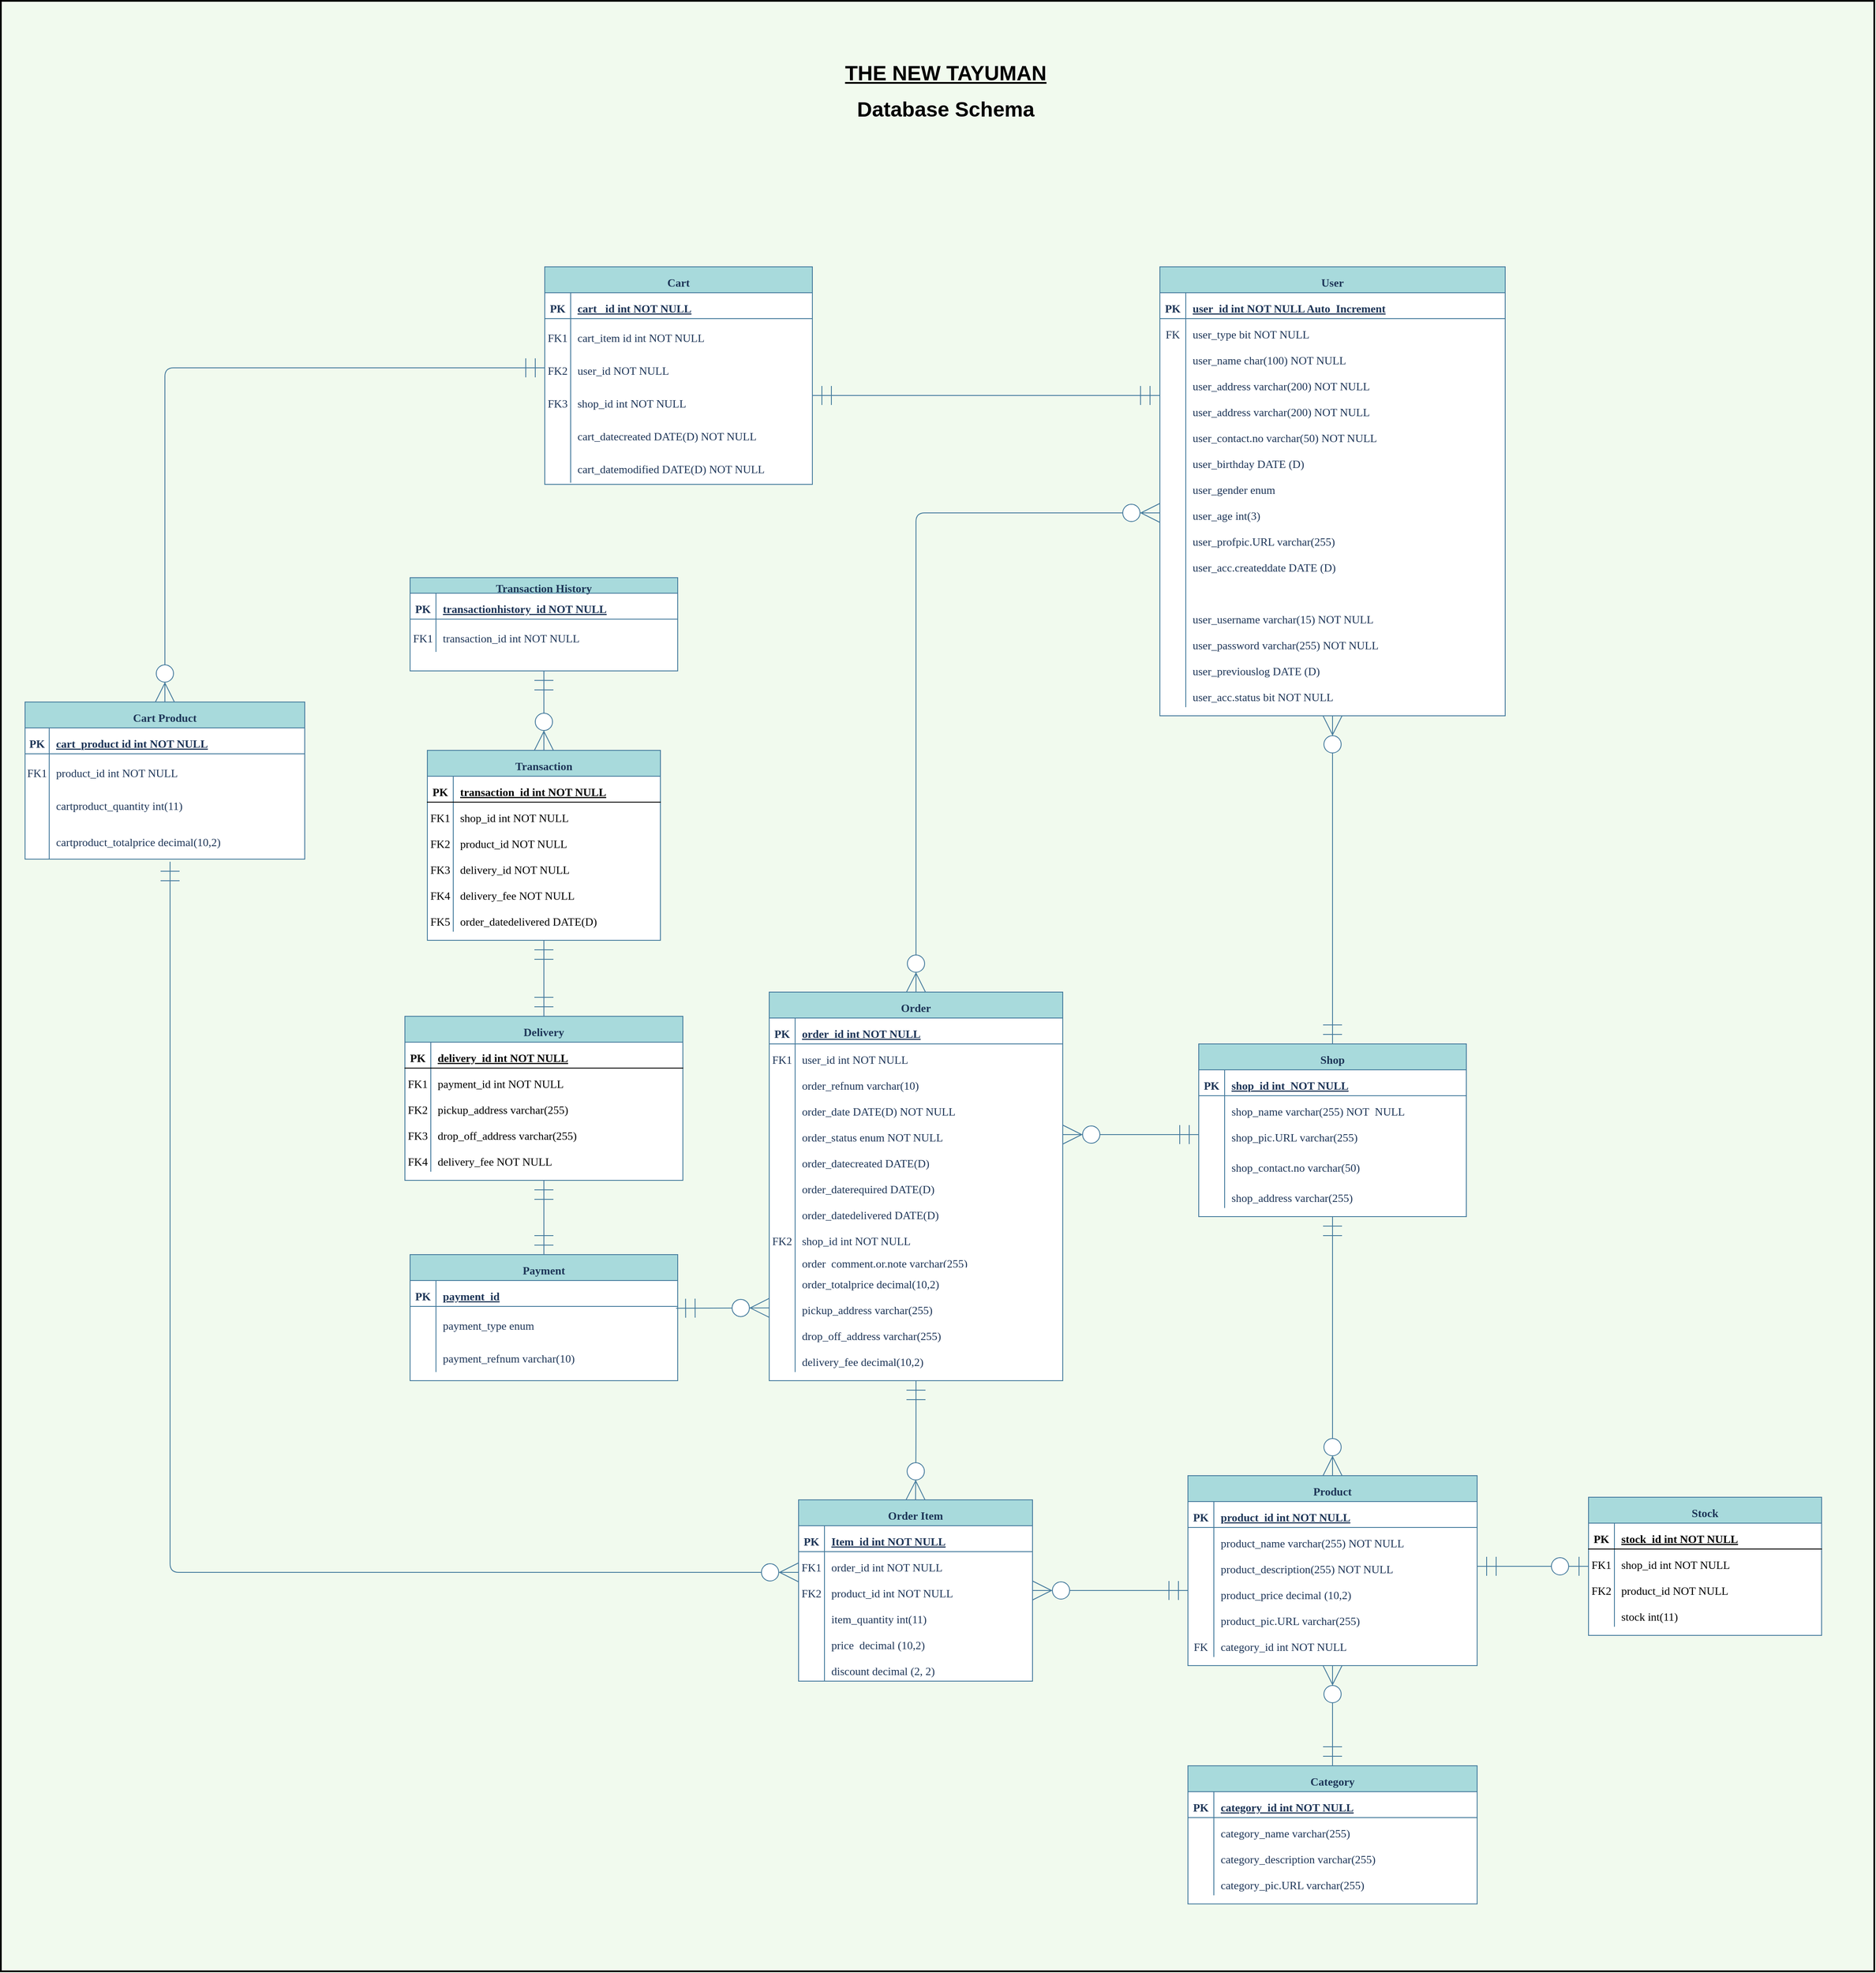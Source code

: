 <mxfile version="13.9.9" type="device"><diagram id="R2lEEEUBdFMjLlhIrx00" name="Page-1"><mxGraphModel dx="2980" dy="3435" grid="1" gridSize="14" guides="1" tooltips="1" connect="1" arrows="1" fold="1" page="1" pageScale="1" pageWidth="850" pageHeight="1100" background="#F1FAEE" math="0" shadow="0" extFonts="Permanent Marker^https://fonts.googleapis.com/css?family=Permanent+Marker"><root><mxCell id="0"/><mxCell id="1" parent="0"/><mxCell id="88LS76JHo_3vmlsaBifL-41" value="" style="rounded=0;whiteSpace=wrap;html=1;strokeWidth=2;fillColor=none;" parent="1" vertex="1"><mxGeometry x="-700" y="-1218" width="2170" height="2282" as="geometry"/></mxCell><mxCell id="C-vyLk0tnHw3VtMMgP7b-2" value="Order" style="shape=table;startSize=30;container=1;collapsible=1;childLayout=tableLayout;fixedRows=1;rowLines=0;fontStyle=1;align=center;resizeLast=1;fillColor=#A8DADC;strokeColor=#457B9D;fontColor=#1D3557;fontFamily=Verdana;spacingTop=5;fontSize=13;swimlaneFillColor=#ffffff;" parent="1" vertex="1"><mxGeometry x="190" y="-70" width="340" height="450" as="geometry"/></mxCell><mxCell id="C-vyLk0tnHw3VtMMgP7b-3" value="" style="shape=partialRectangle;collapsible=0;dropTarget=0;pointerEvents=0;fillColor=none;points=[[0,0.5],[1,0.5]];portConstraint=eastwest;top=0;left=0;right=0;bottom=1;strokeColor=#457B9D;fontColor=#1D3557;fontFamily=Verdana;spacingTop=5;fontSize=13;" parent="C-vyLk0tnHw3VtMMgP7b-2" vertex="1"><mxGeometry y="30" width="340" height="30" as="geometry"/></mxCell><mxCell id="C-vyLk0tnHw3VtMMgP7b-4" value="PK" style="shape=partialRectangle;overflow=hidden;connectable=0;fillColor=none;top=0;left=0;bottom=0;right=0;fontStyle=1;strokeColor=#457B9D;fontColor=#1D3557;fontFamily=Verdana;spacingTop=5;fontSize=13;" parent="C-vyLk0tnHw3VtMMgP7b-3" vertex="1"><mxGeometry width="30" height="30" as="geometry"/></mxCell><mxCell id="C-vyLk0tnHw3VtMMgP7b-5" value="order_id int NOT NULL " style="shape=partialRectangle;overflow=hidden;connectable=0;fillColor=none;top=0;left=0;bottom=0;right=0;align=left;spacingLeft=6;fontStyle=5;strokeColor=#457B9D;fontColor=#1D3557;fontFamily=Verdana;spacingTop=5;fontSize=13;" parent="C-vyLk0tnHw3VtMMgP7b-3" vertex="1"><mxGeometry x="30" width="310" height="30" as="geometry"/></mxCell><mxCell id="C-vyLk0tnHw3VtMMgP7b-6" value="" style="shape=partialRectangle;collapsible=0;dropTarget=0;pointerEvents=0;fillColor=none;points=[[0,0.5],[1,0.5]];portConstraint=eastwest;top=0;left=0;right=0;bottom=0;strokeColor=#457B9D;fontColor=#1D3557;fontFamily=Verdana;spacingTop=5;fontSize=13;" parent="C-vyLk0tnHw3VtMMgP7b-2" vertex="1"><mxGeometry y="60" width="340" height="30" as="geometry"/></mxCell><mxCell id="C-vyLk0tnHw3VtMMgP7b-7" value="FK1" style="shape=partialRectangle;overflow=hidden;connectable=0;fillColor=none;top=0;left=0;bottom=0;right=0;strokeColor=#457B9D;fontColor=#1D3557;fontFamily=Verdana;spacingTop=5;fontSize=13;" parent="C-vyLk0tnHw3VtMMgP7b-6" vertex="1"><mxGeometry width="30" height="30" as="geometry"/></mxCell><mxCell id="C-vyLk0tnHw3VtMMgP7b-8" value="user_id int NOT NULL" style="shape=partialRectangle;overflow=hidden;connectable=0;fillColor=none;top=0;left=0;bottom=0;right=0;align=left;spacingLeft=6;strokeColor=#457B9D;fontColor=#1D3557;fontFamily=Verdana;spacingTop=5;fontSize=13;" parent="C-vyLk0tnHw3VtMMgP7b-6" vertex="1"><mxGeometry x="30" width="310" height="30" as="geometry"/></mxCell><mxCell id="88LS76JHo_3vmlsaBifL-33" value="" style="shape=partialRectangle;collapsible=0;dropTarget=0;pointerEvents=0;fillColor=none;points=[[0,0.5],[1,0.5]];portConstraint=eastwest;top=0;left=0;right=0;bottom=0;strokeColor=#457B9D;fontColor=#1D3557;fontFamily=Verdana;spacingTop=5;fontSize=13;" parent="C-vyLk0tnHw3VtMMgP7b-2" vertex="1"><mxGeometry y="90" width="340" height="30" as="geometry"/></mxCell><mxCell id="88LS76JHo_3vmlsaBifL-34" value="" style="shape=partialRectangle;overflow=hidden;connectable=0;fillColor=none;top=0;left=0;bottom=0;right=0;strokeColor=#457B9D;fontColor=#1D3557;fontFamily=Verdana;spacingTop=5;fontSize=13;" parent="88LS76JHo_3vmlsaBifL-33" vertex="1"><mxGeometry width="30" height="30" as="geometry"/></mxCell><mxCell id="88LS76JHo_3vmlsaBifL-35" value="order_refnum varchar(10)" style="shape=partialRectangle;overflow=hidden;connectable=0;fillColor=none;top=0;left=0;bottom=0;right=0;align=left;spacingLeft=6;strokeColor=#457B9D;fontColor=#1D3557;fontFamily=Verdana;spacingTop=5;fontSize=13;" parent="88LS76JHo_3vmlsaBifL-33" vertex="1"><mxGeometry x="30" width="310" height="30" as="geometry"/></mxCell><mxCell id="C-vyLk0tnHw3VtMMgP7b-9" value="" style="shape=partialRectangle;collapsible=0;dropTarget=0;pointerEvents=0;fillColor=none;points=[[0,0.5],[1,0.5]];portConstraint=eastwest;top=0;left=0;right=0;bottom=0;strokeColor=#457B9D;fontColor=#1D3557;fontFamily=Verdana;spacingTop=5;fontSize=13;" parent="C-vyLk0tnHw3VtMMgP7b-2" vertex="1"><mxGeometry y="120" width="340" height="30" as="geometry"/></mxCell><mxCell id="C-vyLk0tnHw3VtMMgP7b-10" value="" style="shape=partialRectangle;overflow=hidden;connectable=0;fillColor=none;top=0;left=0;bottom=0;right=0;strokeColor=#457B9D;fontColor=#1D3557;fontFamily=Verdana;spacingTop=5;fontSize=13;" parent="C-vyLk0tnHw3VtMMgP7b-9" vertex="1"><mxGeometry width="30" height="30" as="geometry"/></mxCell><mxCell id="C-vyLk0tnHw3VtMMgP7b-11" value="order_date DATE(D) NOT NULL" style="shape=partialRectangle;overflow=hidden;connectable=0;fillColor=none;top=0;left=0;bottom=0;right=0;align=left;spacingLeft=6;strokeColor=#457B9D;fontColor=#1D3557;fontFamily=Verdana;spacingTop=5;fontSize=13;" parent="C-vyLk0tnHw3VtMMgP7b-9" vertex="1"><mxGeometry x="30" width="310" height="30" as="geometry"/></mxCell><mxCell id="Fm9O5JLWzLvj5SqEll8a-58" value="" style="shape=partialRectangle;collapsible=0;dropTarget=0;pointerEvents=0;fillColor=none;points=[[0,0.5],[1,0.5]];portConstraint=eastwest;top=0;left=0;right=0;bottom=0;strokeColor=#457B9D;fontColor=#1D3557;fontFamily=Verdana;spacingTop=5;fontSize=13;" parent="C-vyLk0tnHw3VtMMgP7b-2" vertex="1"><mxGeometry y="150" width="340" height="30" as="geometry"/></mxCell><mxCell id="Fm9O5JLWzLvj5SqEll8a-59" value="" style="shape=partialRectangle;overflow=hidden;connectable=0;fillColor=none;top=0;left=0;bottom=0;right=0;strokeColor=#457B9D;fontColor=#1D3557;fontFamily=Verdana;spacingTop=5;fontSize=13;" parent="Fm9O5JLWzLvj5SqEll8a-58" vertex="1"><mxGeometry width="30" height="30" as="geometry"/></mxCell><mxCell id="Fm9O5JLWzLvj5SqEll8a-60" value="order_status enum NOT NULL" style="shape=partialRectangle;overflow=hidden;connectable=0;fillColor=none;top=0;left=0;bottom=0;right=0;align=left;spacingLeft=6;strokeColor=#457B9D;fontColor=#1D3557;fontFamily=Verdana;spacingTop=5;fontSize=13;" parent="Fm9O5JLWzLvj5SqEll8a-58" vertex="1"><mxGeometry x="30" width="310" height="30" as="geometry"/></mxCell><mxCell id="Fm9O5JLWzLvj5SqEll8a-61" value="" style="shape=partialRectangle;collapsible=0;dropTarget=0;pointerEvents=0;fillColor=none;points=[[0,0.5],[1,0.5]];portConstraint=eastwest;top=0;left=0;right=0;bottom=0;strokeColor=#457B9D;fontColor=#1D3557;fontFamily=Verdana;spacingTop=5;fontSize=13;" parent="C-vyLk0tnHw3VtMMgP7b-2" vertex="1"><mxGeometry y="180" width="340" height="30" as="geometry"/></mxCell><mxCell id="Fm9O5JLWzLvj5SqEll8a-62" value="" style="shape=partialRectangle;overflow=hidden;connectable=0;fillColor=none;top=0;left=0;bottom=0;right=0;strokeColor=#457B9D;fontColor=#1D3557;fontFamily=Verdana;spacingTop=5;fontSize=13;" parent="Fm9O5JLWzLvj5SqEll8a-61" vertex="1"><mxGeometry width="30" height="30" as="geometry"/></mxCell><mxCell id="Fm9O5JLWzLvj5SqEll8a-63" value="order_datecreated DATE(D)" style="shape=partialRectangle;overflow=hidden;connectable=0;fillColor=none;top=0;left=0;bottom=0;right=0;align=left;spacingLeft=6;strokeColor=#457B9D;fontColor=#1D3557;fontFamily=Verdana;spacingTop=5;fontSize=13;" parent="Fm9O5JLWzLvj5SqEll8a-61" vertex="1"><mxGeometry x="30" width="310" height="30" as="geometry"/></mxCell><mxCell id="Fm9O5JLWzLvj5SqEll8a-64" value="" style="shape=partialRectangle;collapsible=0;dropTarget=0;pointerEvents=0;fillColor=none;points=[[0,0.5],[1,0.5]];portConstraint=eastwest;top=0;left=0;right=0;bottom=0;strokeColor=#457B9D;fontColor=#1D3557;fontFamily=Verdana;spacingTop=5;fontSize=13;" parent="C-vyLk0tnHw3VtMMgP7b-2" vertex="1"><mxGeometry y="210" width="340" height="30" as="geometry"/></mxCell><mxCell id="Fm9O5JLWzLvj5SqEll8a-65" value="" style="shape=partialRectangle;overflow=hidden;connectable=0;fillColor=none;top=0;left=0;bottom=0;right=0;strokeColor=#457B9D;fontColor=#1D3557;fontFamily=Verdana;spacingTop=5;fontSize=13;" parent="Fm9O5JLWzLvj5SqEll8a-64" vertex="1"><mxGeometry width="30" height="30" as="geometry"/></mxCell><mxCell id="Fm9O5JLWzLvj5SqEll8a-66" value="order_daterequired DATE(D)" style="shape=partialRectangle;overflow=hidden;connectable=0;fillColor=none;top=0;left=0;bottom=0;right=0;align=left;spacingLeft=6;strokeColor=#457B9D;fontColor=#1D3557;fontFamily=Verdana;spacingTop=5;fontSize=13;" parent="Fm9O5JLWzLvj5SqEll8a-64" vertex="1"><mxGeometry x="30" width="310" height="30" as="geometry"/></mxCell><mxCell id="Fm9O5JLWzLvj5SqEll8a-67" value="" style="shape=partialRectangle;collapsible=0;dropTarget=0;pointerEvents=0;fillColor=none;points=[[0,0.5],[1,0.5]];portConstraint=eastwest;top=0;left=0;right=0;bottom=0;strokeColor=#457B9D;fontColor=#1D3557;fontFamily=Verdana;spacingTop=5;fontSize=13;" parent="C-vyLk0tnHw3VtMMgP7b-2" vertex="1"><mxGeometry y="240" width="340" height="30" as="geometry"/></mxCell><mxCell id="Fm9O5JLWzLvj5SqEll8a-68" value="" style="shape=partialRectangle;overflow=hidden;connectable=0;fillColor=none;top=0;left=0;bottom=0;right=0;strokeColor=#457B9D;fontColor=#1D3557;fontFamily=Verdana;spacingTop=5;fontSize=13;" parent="Fm9O5JLWzLvj5SqEll8a-67" vertex="1"><mxGeometry width="30" height="30" as="geometry"/></mxCell><mxCell id="Fm9O5JLWzLvj5SqEll8a-69" value="order_datedelivered DATE(D)" style="shape=partialRectangle;overflow=hidden;connectable=0;fillColor=none;top=0;left=0;bottom=0;right=0;align=left;spacingLeft=6;strokeColor=#457B9D;fontColor=#1D3557;fontFamily=Verdana;spacingTop=5;fontSize=13;" parent="Fm9O5JLWzLvj5SqEll8a-67" vertex="1"><mxGeometry x="30" width="310" height="30" as="geometry"/></mxCell><mxCell id="Fm9O5JLWzLvj5SqEll8a-70" value="" style="shape=partialRectangle;collapsible=0;dropTarget=0;pointerEvents=0;fillColor=none;points=[[0,0.5],[1,0.5]];portConstraint=eastwest;top=0;left=0;right=0;bottom=0;strokeColor=#457B9D;fontColor=#1D3557;fontFamily=Verdana;spacingTop=5;fontSize=13;" parent="C-vyLk0tnHw3VtMMgP7b-2" vertex="1"><mxGeometry y="270" width="340" height="30" as="geometry"/></mxCell><mxCell id="Fm9O5JLWzLvj5SqEll8a-71" value="FK2" style="shape=partialRectangle;overflow=hidden;connectable=0;fillColor=none;top=0;left=0;bottom=0;right=0;strokeColor=#457B9D;fontColor=#1D3557;fontFamily=Verdana;spacingTop=5;fontSize=13;" parent="Fm9O5JLWzLvj5SqEll8a-70" vertex="1"><mxGeometry width="30" height="30" as="geometry"/></mxCell><mxCell id="Fm9O5JLWzLvj5SqEll8a-72" value="shop_id int NOT NULL" style="shape=partialRectangle;overflow=hidden;connectable=0;fillColor=none;top=0;left=0;bottom=0;right=0;align=left;spacingLeft=6;strokeColor=#457B9D;fontColor=#1D3557;fontFamily=Verdana;spacingTop=5;fontSize=13;" parent="Fm9O5JLWzLvj5SqEll8a-70" vertex="1"><mxGeometry x="30" width="310" height="30" as="geometry"/></mxCell><mxCell id="Fm9O5JLWzLvj5SqEll8a-76" value="" style="shape=partialRectangle;collapsible=0;dropTarget=0;pointerEvents=0;fillColor=none;points=[[0,0.5],[1,0.5]];portConstraint=eastwest;top=0;left=0;right=0;bottom=0;strokeColor=#457B9D;fontColor=#1D3557;fontFamily=Verdana;spacingTop=5;fontSize=13;" parent="C-vyLk0tnHw3VtMMgP7b-2" vertex="1"><mxGeometry y="300" width="340" height="20" as="geometry"/></mxCell><mxCell id="Fm9O5JLWzLvj5SqEll8a-77" value="" style="shape=partialRectangle;overflow=hidden;connectable=0;fillColor=none;top=0;left=0;bottom=0;right=0;strokeColor=#457B9D;fontColor=#1D3557;fontFamily=Verdana;spacingTop=5;fontSize=13;" parent="Fm9O5JLWzLvj5SqEll8a-76" vertex="1"><mxGeometry width="30" height="20" as="geometry"/></mxCell><mxCell id="Fm9O5JLWzLvj5SqEll8a-78" value="order_comment.or.note varchar(255)" style="shape=partialRectangle;overflow=hidden;connectable=0;fillColor=none;top=0;left=0;bottom=0;right=0;align=left;spacingLeft=6;strokeColor=#457B9D;fontColor=#1D3557;fontFamily=Verdana;spacingTop=5;fontSize=13;" parent="Fm9O5JLWzLvj5SqEll8a-76" vertex="1"><mxGeometry x="30" width="310" height="20" as="geometry"/></mxCell><mxCell id="gve59nlk6J7EHFgCa1q4-172" value="" style="shape=partialRectangle;collapsible=0;dropTarget=0;pointerEvents=0;fillColor=none;points=[[0,0.5],[1,0.5]];portConstraint=eastwest;top=0;left=0;right=0;bottom=0;strokeColor=#457B9D;fontColor=#1D3557;fontFamily=Verdana;spacingTop=5;fontSize=13;" parent="C-vyLk0tnHw3VtMMgP7b-2" vertex="1"><mxGeometry y="320" width="340" height="30" as="geometry"/></mxCell><mxCell id="gve59nlk6J7EHFgCa1q4-173" value="" style="shape=partialRectangle;overflow=hidden;connectable=0;fillColor=none;top=0;left=0;bottom=0;right=0;strokeColor=#457B9D;fontColor=#1D3557;fontFamily=Verdana;spacingTop=5;fontSize=13;" parent="gve59nlk6J7EHFgCa1q4-172" vertex="1"><mxGeometry width="30" height="30" as="geometry"/></mxCell><mxCell id="gve59nlk6J7EHFgCa1q4-174" value="order_totalprice decimal(10,2) " style="shape=partialRectangle;overflow=hidden;connectable=0;fillColor=none;top=0;left=0;bottom=0;right=0;align=left;spacingLeft=6;strokeColor=#457B9D;fontColor=#1D3557;fontFamily=Verdana;spacingTop=5;fontSize=13;" parent="gve59nlk6J7EHFgCa1q4-172" vertex="1"><mxGeometry x="30" width="310" height="30" as="geometry"/></mxCell><mxCell id="gve59nlk6J7EHFgCa1q4-247" value="" style="shape=partialRectangle;collapsible=0;dropTarget=0;pointerEvents=0;fillColor=none;points=[[0,0.5],[1,0.5]];portConstraint=eastwest;top=0;left=0;right=0;bottom=0;strokeColor=#457B9D;fontColor=#1D3557;fontFamily=Verdana;spacingTop=5;fontSize=13;" parent="C-vyLk0tnHw3VtMMgP7b-2" vertex="1"><mxGeometry y="350" width="340" height="30" as="geometry"/></mxCell><mxCell id="gve59nlk6J7EHFgCa1q4-248" value="" style="shape=partialRectangle;overflow=hidden;connectable=0;fillColor=none;top=0;left=0;bottom=0;right=0;strokeColor=#457B9D;fontColor=#1D3557;fontFamily=Verdana;spacingTop=5;fontSize=13;" parent="gve59nlk6J7EHFgCa1q4-247" vertex="1"><mxGeometry width="30" height="30" as="geometry"/></mxCell><mxCell id="gve59nlk6J7EHFgCa1q4-249" value="pickup_address varchar(255)" style="shape=partialRectangle;overflow=hidden;connectable=0;fillColor=none;top=0;left=0;bottom=0;right=0;align=left;spacingLeft=6;strokeColor=#457B9D;fontColor=#1D3557;fontFamily=Verdana;spacingTop=5;fontSize=13;" parent="gve59nlk6J7EHFgCa1q4-247" vertex="1"><mxGeometry x="30" width="310" height="30" as="geometry"/></mxCell><mxCell id="gve59nlk6J7EHFgCa1q4-287" value="" style="shape=partialRectangle;collapsible=0;dropTarget=0;pointerEvents=0;fillColor=none;points=[[0,0.5],[1,0.5]];portConstraint=eastwest;top=0;left=0;right=0;bottom=0;strokeColor=#457B9D;fontColor=#1D3557;fontFamily=Verdana;spacingTop=5;fontSize=13;" parent="C-vyLk0tnHw3VtMMgP7b-2" vertex="1"><mxGeometry y="380" width="340" height="30" as="geometry"/></mxCell><mxCell id="gve59nlk6J7EHFgCa1q4-288" value="" style="shape=partialRectangle;overflow=hidden;connectable=0;fillColor=none;top=0;left=0;bottom=0;right=0;strokeColor=#457B9D;fontColor=#1D3557;fontFamily=Verdana;spacingTop=5;fontSize=13;" parent="gve59nlk6J7EHFgCa1q4-287" vertex="1"><mxGeometry width="30" height="30" as="geometry"/></mxCell><mxCell id="gve59nlk6J7EHFgCa1q4-289" value="drop_off_address varchar(255)" style="shape=partialRectangle;overflow=hidden;connectable=0;fillColor=none;top=0;left=0;bottom=0;right=0;align=left;spacingLeft=6;strokeColor=#457B9D;fontColor=#1D3557;fontFamily=Verdana;spacingTop=5;fontSize=13;" parent="gve59nlk6J7EHFgCa1q4-287" vertex="1"><mxGeometry x="30" width="310" height="30" as="geometry"/></mxCell><mxCell id="gve59nlk6J7EHFgCa1q4-290" value="" style="shape=partialRectangle;collapsible=0;dropTarget=0;pointerEvents=0;fillColor=none;points=[[0,0.5],[1,0.5]];portConstraint=eastwest;top=0;left=0;right=0;bottom=0;strokeColor=#457B9D;fontColor=#1D3557;fontFamily=Verdana;spacingTop=5;fontSize=13;" parent="C-vyLk0tnHw3VtMMgP7b-2" vertex="1"><mxGeometry y="410" width="340" height="30" as="geometry"/></mxCell><mxCell id="gve59nlk6J7EHFgCa1q4-291" value="" style="shape=partialRectangle;overflow=hidden;connectable=0;fillColor=none;top=0;left=0;bottom=0;right=0;strokeColor=#457B9D;fontColor=#1D3557;fontFamily=Verdana;spacingTop=5;fontSize=13;" parent="gve59nlk6J7EHFgCa1q4-290" vertex="1"><mxGeometry width="30" height="30" as="geometry"/></mxCell><mxCell id="gve59nlk6J7EHFgCa1q4-292" value="delivery_fee decimal(10,2)" style="shape=partialRectangle;overflow=hidden;connectable=0;fillColor=none;top=0;left=0;bottom=0;right=0;align=left;spacingLeft=6;strokeColor=#457B9D;fontColor=#1D3557;fontFamily=Verdana;spacingTop=5;fontSize=13;" parent="gve59nlk6J7EHFgCa1q4-290" vertex="1"><mxGeometry x="30" width="310" height="30" as="geometry"/></mxCell><mxCell id="C-vyLk0tnHw3VtMMgP7b-13" value="Order Item" style="shape=table;startSize=30;container=1;collapsible=1;childLayout=tableLayout;fixedRows=1;rowLines=0;fontStyle=1;align=center;resizeLast=1;fillColor=#A8DADC;strokeColor=#457B9D;fontColor=#1D3557;fontFamily=Verdana;spacingTop=5;fontSize=13;swimlaneFillColor=#ffffff;" parent="1" vertex="1"><mxGeometry x="224" y="518" width="271" height="210" as="geometry"/></mxCell><mxCell id="C-vyLk0tnHw3VtMMgP7b-14" value="" style="shape=partialRectangle;collapsible=0;dropTarget=0;pointerEvents=0;fillColor=none;points=[[0,0.5],[1,0.5]];portConstraint=eastwest;top=0;left=0;right=0;bottom=1;strokeColor=#457B9D;fontColor=#1D3557;fontFamily=Verdana;spacingTop=5;fontSize=13;" parent="C-vyLk0tnHw3VtMMgP7b-13" vertex="1"><mxGeometry y="30" width="271" height="30" as="geometry"/></mxCell><mxCell id="C-vyLk0tnHw3VtMMgP7b-15" value="PK" style="shape=partialRectangle;overflow=hidden;connectable=0;fillColor=none;top=0;left=0;bottom=0;right=0;fontStyle=1;strokeColor=#457B9D;fontColor=#1D3557;fontFamily=Verdana;spacingTop=5;fontSize=13;" parent="C-vyLk0tnHw3VtMMgP7b-14" vertex="1"><mxGeometry width="30" height="30" as="geometry"/></mxCell><mxCell id="C-vyLk0tnHw3VtMMgP7b-16" value="Item_id int NOT NULL" style="shape=partialRectangle;overflow=hidden;connectable=0;fillColor=none;top=0;left=0;bottom=0;right=0;align=left;spacingLeft=6;fontStyle=5;strokeColor=#457B9D;fontColor=#1D3557;fontFamily=Verdana;spacingTop=5;fontSize=13;" parent="C-vyLk0tnHw3VtMMgP7b-14" vertex="1"><mxGeometry x="30" width="241" height="30" as="geometry"/></mxCell><mxCell id="C-vyLk0tnHw3VtMMgP7b-17" value="" style="shape=partialRectangle;collapsible=0;dropTarget=0;pointerEvents=0;fillColor=none;points=[[0,0.5],[1,0.5]];portConstraint=eastwest;top=0;left=0;right=0;bottom=0;strokeColor=#457B9D;fontColor=#1D3557;fontFamily=Verdana;spacingTop=5;fontSize=13;" parent="C-vyLk0tnHw3VtMMgP7b-13" vertex="1"><mxGeometry y="60" width="271" height="30" as="geometry"/></mxCell><mxCell id="C-vyLk0tnHw3VtMMgP7b-18" value="FK1" style="shape=partialRectangle;overflow=hidden;connectable=0;fillColor=none;top=0;left=0;bottom=0;right=0;strokeColor=#457B9D;fontColor=#1D3557;fontFamily=Verdana;spacingTop=5;fontSize=13;" parent="C-vyLk0tnHw3VtMMgP7b-17" vertex="1"><mxGeometry width="30" height="30" as="geometry"/></mxCell><mxCell id="C-vyLk0tnHw3VtMMgP7b-19" value="order_id int NOT NULL" style="shape=partialRectangle;overflow=hidden;connectable=0;fillColor=none;top=0;left=0;bottom=0;right=0;align=left;spacingLeft=6;strokeColor=#457B9D;fontColor=#1D3557;fontFamily=Verdana;spacingTop=5;fontSize=13;" parent="C-vyLk0tnHw3VtMMgP7b-17" vertex="1"><mxGeometry x="30" width="241" height="30" as="geometry"/></mxCell><mxCell id="C-vyLk0tnHw3VtMMgP7b-20" value="" style="shape=partialRectangle;collapsible=0;dropTarget=0;pointerEvents=0;fillColor=none;points=[[0,0.5],[1,0.5]];portConstraint=eastwest;top=0;left=0;right=0;bottom=0;strokeColor=#457B9D;fontColor=#1D3557;fontFamily=Verdana;spacingTop=5;fontSize=13;" parent="C-vyLk0tnHw3VtMMgP7b-13" vertex="1"><mxGeometry y="90" width="271" height="30" as="geometry"/></mxCell><mxCell id="C-vyLk0tnHw3VtMMgP7b-21" value="FK2" style="shape=partialRectangle;overflow=hidden;connectable=0;fillColor=none;top=0;left=0;bottom=0;right=0;strokeColor=#457B9D;fontColor=#1D3557;fontFamily=Verdana;spacingTop=5;fontSize=13;" parent="C-vyLk0tnHw3VtMMgP7b-20" vertex="1"><mxGeometry width="30" height="30" as="geometry"/></mxCell><mxCell id="C-vyLk0tnHw3VtMMgP7b-22" value="product_id int NOT NULL" style="shape=partialRectangle;overflow=hidden;connectable=0;fillColor=none;top=0;left=0;bottom=0;right=0;align=left;spacingLeft=6;strokeColor=#457B9D;fontColor=#1D3557;fontFamily=Verdana;spacingTop=5;fontSize=13;" parent="C-vyLk0tnHw3VtMMgP7b-20" vertex="1"><mxGeometry x="30" width="241" height="30" as="geometry"/></mxCell><mxCell id="Fm9O5JLWzLvj5SqEll8a-105" value="" style="shape=partialRectangle;collapsible=0;dropTarget=0;pointerEvents=0;fillColor=none;points=[[0,0.5],[1,0.5]];portConstraint=eastwest;top=0;left=0;right=0;bottom=0;strokeColor=#457B9D;fontColor=#1D3557;fontFamily=Verdana;spacingTop=5;fontSize=13;" parent="C-vyLk0tnHw3VtMMgP7b-13" vertex="1"><mxGeometry y="120" width="271" height="30" as="geometry"/></mxCell><mxCell id="Fm9O5JLWzLvj5SqEll8a-106" value="" style="shape=partialRectangle;overflow=hidden;connectable=0;fillColor=none;top=0;left=0;bottom=0;right=0;strokeColor=#457B9D;fontColor=#1D3557;fontFamily=Verdana;spacingTop=5;fontSize=13;" parent="Fm9O5JLWzLvj5SqEll8a-105" vertex="1"><mxGeometry width="30" height="30" as="geometry"/></mxCell><mxCell id="Fm9O5JLWzLvj5SqEll8a-107" value="item_quantity int(11) " style="shape=partialRectangle;overflow=hidden;connectable=0;fillColor=none;top=0;left=0;bottom=0;right=0;align=left;spacingLeft=6;strokeColor=#457B9D;fontColor=#1D3557;fontFamily=Verdana;spacingTop=5;fontSize=13;" parent="Fm9O5JLWzLvj5SqEll8a-105" vertex="1"><mxGeometry x="30" width="241" height="30" as="geometry"/></mxCell><mxCell id="Fm9O5JLWzLvj5SqEll8a-108" value="" style="shape=partialRectangle;collapsible=0;dropTarget=0;pointerEvents=0;fillColor=none;points=[[0,0.5],[1,0.5]];portConstraint=eastwest;top=0;left=0;right=0;bottom=0;strokeColor=#457B9D;fontColor=#1D3557;fontFamily=Verdana;spacingTop=5;fontSize=13;" parent="C-vyLk0tnHw3VtMMgP7b-13" vertex="1"><mxGeometry y="150" width="271" height="30" as="geometry"/></mxCell><mxCell id="Fm9O5JLWzLvj5SqEll8a-109" value="" style="shape=partialRectangle;overflow=hidden;connectable=0;fillColor=none;top=0;left=0;bottom=0;right=0;strokeColor=#457B9D;fontColor=#1D3557;fontFamily=Verdana;spacingTop=5;fontSize=13;" parent="Fm9O5JLWzLvj5SqEll8a-108" vertex="1"><mxGeometry width="30" height="30" as="geometry"/></mxCell><mxCell id="Fm9O5JLWzLvj5SqEll8a-110" value="price  decimal (10,2)" style="shape=partialRectangle;overflow=hidden;connectable=0;fillColor=none;top=0;left=0;bottom=0;right=0;align=left;spacingLeft=6;strokeColor=#457B9D;fontColor=#1D3557;fontFamily=Verdana;spacingTop=5;fontSize=13;" parent="Fm9O5JLWzLvj5SqEll8a-108" vertex="1"><mxGeometry x="30" width="241" height="30" as="geometry"/></mxCell><mxCell id="Fm9O5JLWzLvj5SqEll8a-127" value="" style="shape=partialRectangle;collapsible=0;dropTarget=0;pointerEvents=0;fillColor=none;points=[[0,0.5],[1,0.5]];portConstraint=eastwest;top=0;left=0;right=0;bottom=0;strokeColor=#457B9D;fontColor=#1D3557;fontFamily=Verdana;spacingTop=5;fontSize=13;" parent="C-vyLk0tnHw3VtMMgP7b-13" vertex="1"><mxGeometry y="180" width="271" height="30" as="geometry"/></mxCell><mxCell id="Fm9O5JLWzLvj5SqEll8a-128" value="" style="shape=partialRectangle;overflow=hidden;connectable=0;fillColor=none;top=0;left=0;bottom=0;right=0;strokeColor=#457B9D;fontColor=#1D3557;fontFamily=Verdana;spacingTop=5;fontSize=13;" parent="Fm9O5JLWzLvj5SqEll8a-127" vertex="1"><mxGeometry width="30" height="30" as="geometry"/></mxCell><mxCell id="Fm9O5JLWzLvj5SqEll8a-129" value="discount decimal (2, 2)" style="shape=partialRectangle;overflow=hidden;connectable=0;fillColor=none;top=0;left=0;bottom=0;right=0;align=left;spacingLeft=6;strokeColor=#457B9D;fontColor=#1D3557;fontFamily=Verdana;spacingTop=5;fontSize=13;" parent="Fm9O5JLWzLvj5SqEll8a-127" vertex="1"><mxGeometry x="30" width="241" height="30" as="geometry"/></mxCell><mxCell id="C-vyLk0tnHw3VtMMgP7b-23" value="User" style="shape=table;startSize=30;container=1;collapsible=1;childLayout=tableLayout;fixedRows=1;rowLines=0;fontStyle=1;align=center;resizeLast=1;fillColor=#A8DADC;strokeColor=#457B9D;fontColor=#1D3557;fontFamily=Verdana;spacingTop=5;fontSize=13;swimlaneFillColor=#ffffff;" parent="1" vertex="1"><mxGeometry x="642.5" y="-910" width="400" height="520" as="geometry"/></mxCell><mxCell id="C-vyLk0tnHw3VtMMgP7b-24" value="" style="shape=partialRectangle;collapsible=0;dropTarget=0;pointerEvents=0;fillColor=none;points=[[0,0.5],[1,0.5]];portConstraint=eastwest;top=0;left=0;right=0;bottom=1;strokeColor=#457B9D;fontColor=#1D3557;fontFamily=Verdana;spacingTop=5;fontSize=13;" parent="C-vyLk0tnHw3VtMMgP7b-23" vertex="1"><mxGeometry y="30" width="400" height="30" as="geometry"/></mxCell><mxCell id="C-vyLk0tnHw3VtMMgP7b-25" value="PK" style="shape=partialRectangle;overflow=hidden;connectable=0;fillColor=none;top=0;left=0;bottom=0;right=0;fontStyle=1;strokeColor=#457B9D;fontColor=#1D3557;fontFamily=Verdana;spacingTop=5;fontSize=13;" parent="C-vyLk0tnHw3VtMMgP7b-24" vertex="1"><mxGeometry width="30" height="30" as="geometry"/></mxCell><mxCell id="C-vyLk0tnHw3VtMMgP7b-26" value="user_id int NOT NULL Auto_Increment" style="shape=partialRectangle;overflow=hidden;connectable=0;fillColor=none;top=0;left=0;bottom=0;right=0;align=left;spacingLeft=6;fontStyle=5;strokeColor=#457B9D;fontColor=#1D3557;fontFamily=Verdana;spacingTop=5;fontSize=13;" parent="C-vyLk0tnHw3VtMMgP7b-24" vertex="1"><mxGeometry x="30" width="370" height="30" as="geometry"/></mxCell><mxCell id="Fm9O5JLWzLvj5SqEll8a-43" value="" style="shape=partialRectangle;collapsible=0;dropTarget=0;pointerEvents=0;fillColor=none;points=[[0,0.5],[1,0.5]];portConstraint=eastwest;top=0;left=0;right=0;bottom=0;strokeColor=#457B9D;fontColor=#1D3557;fontFamily=Verdana;spacingTop=5;fontSize=13;" parent="C-vyLk0tnHw3VtMMgP7b-23" vertex="1"><mxGeometry y="60" width="400" height="30" as="geometry"/></mxCell><mxCell id="Fm9O5JLWzLvj5SqEll8a-44" value="FK" style="shape=partialRectangle;overflow=hidden;connectable=0;fillColor=none;top=0;left=0;bottom=0;right=0;strokeColor=#457B9D;fontColor=#1D3557;fontFamily=Verdana;spacingTop=5;fontSize=13;" parent="Fm9O5JLWzLvj5SqEll8a-43" vertex="1"><mxGeometry width="30" height="30" as="geometry"/></mxCell><mxCell id="Fm9O5JLWzLvj5SqEll8a-45" value="user_type bit NOT NULL" style="shape=partialRectangle;overflow=hidden;connectable=0;fillColor=none;top=0;left=0;bottom=0;right=0;align=left;spacingLeft=6;strokeColor=#457B9D;fontColor=#1D3557;fontFamily=Verdana;spacingTop=5;fontSize=13;" parent="Fm9O5JLWzLvj5SqEll8a-43" vertex="1"><mxGeometry x="30" width="370" height="30" as="geometry"/></mxCell><mxCell id="Fm9O5JLWzLvj5SqEll8a-1" value="" style="shape=partialRectangle;collapsible=0;dropTarget=0;pointerEvents=0;fillColor=none;points=[[0,0.5],[1,0.5]];portConstraint=eastwest;top=0;left=0;right=0;bottom=0;strokeColor=#457B9D;fontColor=#1D3557;fontFamily=Verdana;spacingTop=5;fontSize=13;" parent="C-vyLk0tnHw3VtMMgP7b-23" vertex="1"><mxGeometry y="90" width="400" height="30" as="geometry"/></mxCell><mxCell id="Fm9O5JLWzLvj5SqEll8a-2" value="" style="shape=partialRectangle;overflow=hidden;connectable=0;fillColor=none;top=0;left=0;bottom=0;right=0;strokeColor=#457B9D;fontColor=#1D3557;fontFamily=Verdana;spacingTop=5;fontSize=13;" parent="Fm9O5JLWzLvj5SqEll8a-1" vertex="1"><mxGeometry width="30" height="30" as="geometry"/></mxCell><mxCell id="Fm9O5JLWzLvj5SqEll8a-3" value="user_name char(100) NOT NULL" style="shape=partialRectangle;overflow=hidden;connectable=0;fillColor=none;top=0;left=0;bottom=0;right=0;align=left;spacingLeft=6;strokeColor=#457B9D;fontColor=#1D3557;fontFamily=Verdana;spacingTop=5;fontSize=13;" parent="Fm9O5JLWzLvj5SqEll8a-1" vertex="1"><mxGeometry x="30" width="370" height="30" as="geometry"/></mxCell><mxCell id="gve59nlk6J7EHFgCa1q4-303" value="" style="shape=partialRectangle;collapsible=0;dropTarget=0;pointerEvents=0;fillColor=none;points=[[0,0.5],[1,0.5]];portConstraint=eastwest;top=0;left=0;right=0;bottom=0;strokeColor=#457B9D;fontColor=#1D3557;fontFamily=Verdana;spacingTop=5;fontSize=13;" parent="C-vyLk0tnHw3VtMMgP7b-23" vertex="1"><mxGeometry y="120" width="400" height="30" as="geometry"/></mxCell><mxCell id="gve59nlk6J7EHFgCa1q4-304" value="" style="shape=partialRectangle;overflow=hidden;connectable=0;fillColor=none;top=0;left=0;bottom=0;right=0;strokeColor=#457B9D;fontColor=#1D3557;fontFamily=Verdana;spacingTop=5;fontSize=13;" parent="gve59nlk6J7EHFgCa1q4-303" vertex="1"><mxGeometry width="30" height="30" as="geometry"/></mxCell><mxCell id="gve59nlk6J7EHFgCa1q4-305" value="user_address varchar(200) NOT NULL" style="shape=partialRectangle;overflow=hidden;connectable=0;fillColor=none;top=0;left=0;bottom=0;right=0;align=left;spacingLeft=6;strokeColor=#457B9D;fontColor=#1D3557;fontFamily=Verdana;spacingTop=5;fontSize=13;" parent="gve59nlk6J7EHFgCa1q4-303" vertex="1"><mxGeometry x="30" width="370" height="30" as="geometry"/></mxCell><mxCell id="C-vyLk0tnHw3VtMMgP7b-27" value="" style="shape=partialRectangle;collapsible=0;dropTarget=0;pointerEvents=0;fillColor=none;points=[[0,0.5],[1,0.5]];portConstraint=eastwest;top=0;left=0;right=0;bottom=0;strokeColor=#457B9D;fontColor=#1D3557;fontFamily=Verdana;spacingTop=5;fontSize=13;" parent="C-vyLk0tnHw3VtMMgP7b-23" vertex="1"><mxGeometry y="150" width="400" height="30" as="geometry"/></mxCell><mxCell id="C-vyLk0tnHw3VtMMgP7b-28" value="" style="shape=partialRectangle;overflow=hidden;connectable=0;fillColor=none;top=0;left=0;bottom=0;right=0;strokeColor=#457B9D;fontColor=#1D3557;fontFamily=Verdana;spacingTop=5;fontSize=13;" parent="C-vyLk0tnHw3VtMMgP7b-27" vertex="1"><mxGeometry width="30" height="30" as="geometry"/></mxCell><mxCell id="C-vyLk0tnHw3VtMMgP7b-29" value="user_address varchar(200) NOT NULL" style="shape=partialRectangle;overflow=hidden;connectable=0;fillColor=none;top=0;left=0;bottom=0;right=0;align=left;spacingLeft=6;strokeColor=#457B9D;fontColor=#1D3557;fontFamily=Verdana;spacingTop=5;fontSize=13;" parent="C-vyLk0tnHw3VtMMgP7b-27" vertex="1"><mxGeometry x="30" width="370" height="30" as="geometry"/></mxCell><mxCell id="Fm9O5JLWzLvj5SqEll8a-14" value="" style="shape=partialRectangle;collapsible=0;dropTarget=0;pointerEvents=0;fillColor=none;points=[[0,0.5],[1,0.5]];portConstraint=eastwest;top=0;left=0;right=0;bottom=0;strokeColor=#457B9D;fontColor=#1D3557;fontFamily=Verdana;spacingTop=5;fontSize=13;" parent="C-vyLk0tnHw3VtMMgP7b-23" vertex="1"><mxGeometry y="180" width="400" height="30" as="geometry"/></mxCell><mxCell id="Fm9O5JLWzLvj5SqEll8a-15" value="" style="shape=partialRectangle;overflow=hidden;connectable=0;fillColor=none;top=0;left=0;bottom=0;right=0;strokeColor=#457B9D;fontColor=#1D3557;fontFamily=Verdana;spacingTop=5;fontSize=13;" parent="Fm9O5JLWzLvj5SqEll8a-14" vertex="1"><mxGeometry width="30" height="30" as="geometry"/></mxCell><mxCell id="Fm9O5JLWzLvj5SqEll8a-16" value="user_contact.no varchar(50) NOT NULL" style="shape=partialRectangle;overflow=hidden;connectable=0;fillColor=none;top=0;left=0;bottom=0;right=0;align=left;spacingLeft=6;strokeColor=#457B9D;fontColor=#1D3557;fontFamily=Verdana;spacingTop=5;fontSize=13;" parent="Fm9O5JLWzLvj5SqEll8a-14" vertex="1"><mxGeometry x="30" width="370" height="30" as="geometry"/></mxCell><mxCell id="Fm9O5JLWzLvj5SqEll8a-30" value="" style="shape=partialRectangle;collapsible=0;dropTarget=0;pointerEvents=0;fillColor=none;points=[[0,0.5],[1,0.5]];portConstraint=eastwest;top=0;left=0;right=0;bottom=0;strokeColor=#457B9D;fontColor=#1D3557;fontFamily=Verdana;spacingTop=5;fontSize=13;" parent="C-vyLk0tnHw3VtMMgP7b-23" vertex="1"><mxGeometry y="210" width="400" height="30" as="geometry"/></mxCell><mxCell id="Fm9O5JLWzLvj5SqEll8a-31" value="" style="shape=partialRectangle;overflow=hidden;connectable=0;fillColor=none;top=0;left=0;bottom=0;right=0;strokeColor=#457B9D;fontColor=#1D3557;fontFamily=Verdana;spacingTop=5;fontSize=13;" parent="Fm9O5JLWzLvj5SqEll8a-30" vertex="1"><mxGeometry width="30" height="30" as="geometry"/></mxCell><mxCell id="Fm9O5JLWzLvj5SqEll8a-32" value="user_birthday DATE (D) " style="shape=partialRectangle;overflow=hidden;connectable=0;fillColor=none;top=0;left=0;bottom=0;right=0;align=left;spacingLeft=6;strokeColor=#457B9D;fontColor=#1D3557;fontFamily=Verdana;spacingTop=5;fontSize=13;" parent="Fm9O5JLWzLvj5SqEll8a-30" vertex="1"><mxGeometry x="30" width="370" height="30" as="geometry"/></mxCell><mxCell id="Fm9O5JLWzLvj5SqEll8a-36" value="" style="shape=partialRectangle;collapsible=0;dropTarget=0;pointerEvents=0;fillColor=none;points=[[0,0.5],[1,0.5]];portConstraint=eastwest;top=0;left=0;right=0;bottom=0;strokeColor=#457B9D;fontColor=#1D3557;fontFamily=Verdana;spacingTop=5;fontSize=13;" parent="C-vyLk0tnHw3VtMMgP7b-23" vertex="1"><mxGeometry y="240" width="400" height="30" as="geometry"/></mxCell><mxCell id="Fm9O5JLWzLvj5SqEll8a-37" value="" style="shape=partialRectangle;overflow=hidden;connectable=0;fillColor=none;top=0;left=0;bottom=0;right=0;strokeColor=#457B9D;fontColor=#1D3557;fontFamily=Verdana;spacingTop=5;fontSize=13;" parent="Fm9O5JLWzLvj5SqEll8a-36" vertex="1"><mxGeometry width="30" height="30" as="geometry"/></mxCell><mxCell id="Fm9O5JLWzLvj5SqEll8a-38" value="user_gender enum" style="shape=partialRectangle;overflow=hidden;connectable=0;fillColor=none;top=0;left=0;bottom=0;right=0;align=left;spacingLeft=6;strokeColor=#457B9D;fontColor=#1D3557;fontFamily=Verdana;spacingTop=5;fontSize=13;" parent="Fm9O5JLWzLvj5SqEll8a-36" vertex="1"><mxGeometry x="30" width="370" height="30" as="geometry"/></mxCell><mxCell id="Fm9O5JLWzLvj5SqEll8a-40" value="" style="shape=partialRectangle;collapsible=0;dropTarget=0;pointerEvents=0;fillColor=none;points=[[0,0.5],[1,0.5]];portConstraint=eastwest;top=0;left=0;right=0;bottom=0;strokeColor=#457B9D;fontColor=#1D3557;fontFamily=Verdana;spacingTop=5;fontSize=13;" parent="C-vyLk0tnHw3VtMMgP7b-23" vertex="1"><mxGeometry y="270" width="400" height="30" as="geometry"/></mxCell><mxCell id="Fm9O5JLWzLvj5SqEll8a-41" value="" style="shape=partialRectangle;overflow=hidden;connectable=0;fillColor=none;top=0;left=0;bottom=0;right=0;strokeColor=#457B9D;fontColor=#1D3557;fontFamily=Verdana;spacingTop=5;fontSize=13;" parent="Fm9O5JLWzLvj5SqEll8a-40" vertex="1"><mxGeometry width="30" height="30" as="geometry"/></mxCell><mxCell id="Fm9O5JLWzLvj5SqEll8a-42" value="user_age int(3)" style="shape=partialRectangle;overflow=hidden;connectable=0;fillColor=none;top=0;left=0;bottom=0;right=0;align=left;spacingLeft=6;strokeColor=#457B9D;fontColor=#1D3557;fontFamily=Verdana;spacingTop=5;fontSize=13;" parent="Fm9O5JLWzLvj5SqEll8a-40" vertex="1"><mxGeometry x="30" width="370" height="30" as="geometry"/></mxCell><mxCell id="Fm9O5JLWzLvj5SqEll8a-33" value="" style="shape=partialRectangle;collapsible=0;dropTarget=0;pointerEvents=0;fillColor=none;points=[[0,0.5],[1,0.5]];portConstraint=eastwest;top=0;left=0;right=0;bottom=0;strokeColor=#457B9D;fontColor=#1D3557;fontFamily=Verdana;spacingTop=5;fontSize=13;" parent="C-vyLk0tnHw3VtMMgP7b-23" vertex="1"><mxGeometry y="300" width="400" height="30" as="geometry"/></mxCell><mxCell id="Fm9O5JLWzLvj5SqEll8a-34" value="" style="shape=partialRectangle;overflow=hidden;connectable=0;fillColor=none;top=0;left=0;bottom=0;right=0;strokeColor=#457B9D;fontColor=#1D3557;fontFamily=Verdana;spacingTop=5;fontSize=13;" parent="Fm9O5JLWzLvj5SqEll8a-33" vertex="1"><mxGeometry width="30" height="30" as="geometry"/></mxCell><mxCell id="Fm9O5JLWzLvj5SqEll8a-35" value="user_profpic.URL varchar(255)" style="shape=partialRectangle;overflow=hidden;connectable=0;fillColor=none;top=0;left=0;bottom=0;right=0;align=left;spacingLeft=6;strokeColor=#457B9D;fontColor=#1D3557;fontFamily=Verdana;spacingTop=5;fontSize=13;" parent="Fm9O5JLWzLvj5SqEll8a-33" vertex="1"><mxGeometry x="30" width="370" height="30" as="geometry"/></mxCell><mxCell id="8mfO4higF7EQV274Xmcs-1" value="" style="shape=partialRectangle;collapsible=0;dropTarget=0;pointerEvents=0;fillColor=none;points=[[0,0.5],[1,0.5]];portConstraint=eastwest;top=0;left=0;right=0;bottom=0;strokeColor=#457B9D;fontColor=#1D3557;fontFamily=Verdana;spacingTop=5;fontSize=13;" parent="C-vyLk0tnHw3VtMMgP7b-23" vertex="1"><mxGeometry y="330" width="400" height="30" as="geometry"/></mxCell><mxCell id="8mfO4higF7EQV274Xmcs-2" value="" style="shape=partialRectangle;overflow=hidden;connectable=0;fillColor=none;top=0;left=0;bottom=0;right=0;strokeColor=#457B9D;fontColor=#1D3557;fontFamily=Verdana;spacingTop=5;fontSize=13;" parent="8mfO4higF7EQV274Xmcs-1" vertex="1"><mxGeometry width="30" height="30" as="geometry"/></mxCell><mxCell id="8mfO4higF7EQV274Xmcs-3" value="user_acc.createddate DATE (D)" style="shape=partialRectangle;overflow=hidden;connectable=0;fillColor=none;top=0;left=0;bottom=0;right=0;align=left;spacingLeft=6;strokeColor=#457B9D;fontColor=#1D3557;fontFamily=Verdana;spacingTop=5;fontSize=13;" parent="8mfO4higF7EQV274Xmcs-1" vertex="1"><mxGeometry x="30" width="370" height="30" as="geometry"/></mxCell><mxCell id="88LS76JHo_3vmlsaBifL-1" value="" style="shape=partialRectangle;collapsible=0;dropTarget=0;pointerEvents=0;fillColor=none;points=[[0,0.5],[1,0.5]];portConstraint=eastwest;top=0;left=0;right=0;bottom=0;strokeColor=#457B9D;fontColor=#1D3557;fontFamily=Verdana;spacingTop=5;fontSize=13;" parent="C-vyLk0tnHw3VtMMgP7b-23" vertex="1"><mxGeometry y="360" width="400" height="30" as="geometry"/></mxCell><mxCell id="88LS76JHo_3vmlsaBifL-2" value="" style="shape=partialRectangle;overflow=hidden;connectable=0;fillColor=none;top=0;left=0;bottom=0;right=0;strokeColor=#457B9D;fontColor=#1D3557;fontFamily=Verdana;spacingTop=5;fontSize=13;" parent="88LS76JHo_3vmlsaBifL-1" vertex="1"><mxGeometry width="30" height="30" as="geometry"/></mxCell><mxCell id="88LS76JHo_3vmlsaBifL-3" value="" style="shape=partialRectangle;overflow=hidden;connectable=0;fillColor=none;top=0;left=0;bottom=0;right=0;align=left;spacingLeft=6;strokeColor=#457B9D;fontColor=#1D3557;fontFamily=Verdana;spacingTop=5;fontSize=13;" parent="88LS76JHo_3vmlsaBifL-1" vertex="1"><mxGeometry x="30" width="370" height="30" as="geometry"/></mxCell><mxCell id="Fm9O5JLWzLvj5SqEll8a-46" value="" style="shape=partialRectangle;collapsible=0;dropTarget=0;pointerEvents=0;fillColor=none;points=[[0,0.5],[1,0.5]];portConstraint=eastwest;top=0;left=0;right=0;bottom=0;strokeColor=#457B9D;fontColor=#1D3557;fontFamily=Verdana;spacingTop=5;fontSize=13;" parent="C-vyLk0tnHw3VtMMgP7b-23" vertex="1"><mxGeometry y="390" width="400" height="30" as="geometry"/></mxCell><mxCell id="Fm9O5JLWzLvj5SqEll8a-47" value="" style="shape=partialRectangle;overflow=hidden;connectable=0;fillColor=none;top=0;left=0;bottom=0;right=0;strokeColor=#457B9D;fontColor=#1D3557;fontFamily=Verdana;spacingTop=5;fontSize=13;" parent="Fm9O5JLWzLvj5SqEll8a-46" vertex="1"><mxGeometry width="30" height="30" as="geometry"/></mxCell><mxCell id="Fm9O5JLWzLvj5SqEll8a-48" value="user_username varchar(15) NOT NULL" style="shape=partialRectangle;overflow=hidden;connectable=0;fillColor=none;top=0;left=0;bottom=0;right=0;align=left;spacingLeft=6;strokeColor=#457B9D;fontColor=#1D3557;fontFamily=Verdana;spacingTop=5;fontSize=13;" parent="Fm9O5JLWzLvj5SqEll8a-46" vertex="1"><mxGeometry x="30" width="370" height="30" as="geometry"/></mxCell><mxCell id="Fm9O5JLWzLvj5SqEll8a-49" value="" style="shape=partialRectangle;collapsible=0;dropTarget=0;pointerEvents=0;fillColor=none;points=[[0,0.5],[1,0.5]];portConstraint=eastwest;top=0;left=0;right=0;bottom=0;strokeColor=#457B9D;fontColor=#1D3557;fontFamily=Verdana;spacingTop=5;fontSize=13;" parent="C-vyLk0tnHw3VtMMgP7b-23" vertex="1"><mxGeometry y="420" width="400" height="30" as="geometry"/></mxCell><mxCell id="Fm9O5JLWzLvj5SqEll8a-50" value="" style="shape=partialRectangle;overflow=hidden;connectable=0;fillColor=none;top=0;left=0;bottom=0;right=0;strokeColor=#457B9D;fontColor=#1D3557;fontFamily=Verdana;spacingTop=5;fontSize=13;" parent="Fm9O5JLWzLvj5SqEll8a-49" vertex="1"><mxGeometry width="30" height="30" as="geometry"/></mxCell><mxCell id="Fm9O5JLWzLvj5SqEll8a-51" value="user_password varchar(255) NOT NULL" style="shape=partialRectangle;overflow=hidden;connectable=0;fillColor=none;top=0;left=0;bottom=0;right=0;align=left;spacingLeft=6;strokeColor=#457B9D;fontColor=#1D3557;fontFamily=Verdana;spacingTop=5;fontSize=13;" parent="Fm9O5JLWzLvj5SqEll8a-49" vertex="1"><mxGeometry x="30" width="370" height="30" as="geometry"/></mxCell><mxCell id="Fm9O5JLWzLvj5SqEll8a-52" value="" style="shape=partialRectangle;collapsible=0;dropTarget=0;pointerEvents=0;fillColor=none;points=[[0,0.5],[1,0.5]];portConstraint=eastwest;top=0;left=0;right=0;bottom=0;strokeColor=#457B9D;fontColor=#1D3557;fontFamily=Verdana;spacingTop=5;fontSize=13;" parent="C-vyLk0tnHw3VtMMgP7b-23" vertex="1"><mxGeometry y="450" width="400" height="30" as="geometry"/></mxCell><mxCell id="Fm9O5JLWzLvj5SqEll8a-53" value="" style="shape=partialRectangle;overflow=hidden;connectable=0;fillColor=none;top=0;left=0;bottom=0;right=0;strokeColor=#457B9D;fontColor=#1D3557;fontFamily=Verdana;spacingTop=5;fontSize=13;" parent="Fm9O5JLWzLvj5SqEll8a-52" vertex="1"><mxGeometry width="30" height="30" as="geometry"/></mxCell><mxCell id="Fm9O5JLWzLvj5SqEll8a-54" value="user_previouslog DATE (D)" style="shape=partialRectangle;overflow=hidden;connectable=0;fillColor=none;top=0;left=0;bottom=0;right=0;align=left;spacingLeft=6;strokeColor=#457B9D;fontColor=#1D3557;fontFamily=Verdana;spacingTop=5;fontSize=13;" parent="Fm9O5JLWzLvj5SqEll8a-52" vertex="1"><mxGeometry x="30" width="370" height="30" as="geometry"/></mxCell><mxCell id="Fm9O5JLWzLvj5SqEll8a-55" value="" style="shape=partialRectangle;collapsible=0;dropTarget=0;pointerEvents=0;fillColor=none;points=[[0,0.5],[1,0.5]];portConstraint=eastwest;top=0;left=0;right=0;bottom=0;strokeColor=#457B9D;fontColor=#1D3557;fontFamily=Verdana;spacingTop=5;fontSize=13;" parent="C-vyLk0tnHw3VtMMgP7b-23" vertex="1"><mxGeometry y="480" width="400" height="30" as="geometry"/></mxCell><mxCell id="Fm9O5JLWzLvj5SqEll8a-56" value="" style="shape=partialRectangle;overflow=hidden;connectable=0;fillColor=none;top=0;left=0;bottom=0;right=0;strokeColor=#457B9D;fontColor=#1D3557;fontFamily=Verdana;spacingTop=5;fontSize=13;" parent="Fm9O5JLWzLvj5SqEll8a-55" vertex="1"><mxGeometry width="30" height="30" as="geometry"/></mxCell><mxCell id="Fm9O5JLWzLvj5SqEll8a-57" value="user_acc.status bit NOT NULL" style="shape=partialRectangle;overflow=hidden;connectable=0;fillColor=none;top=0;left=0;bottom=0;right=0;align=left;spacingLeft=6;strokeColor=#457B9D;fontColor=#1D3557;fontFamily=Verdana;spacingTop=5;fontSize=13;" parent="Fm9O5JLWzLvj5SqEll8a-55" vertex="1"><mxGeometry x="30" width="370" height="30" as="geometry"/></mxCell><mxCell id="Fm9O5JLWzLvj5SqEll8a-95" value="Shop" style="shape=table;startSize=30;container=1;collapsible=1;childLayout=tableLayout;fixedRows=1;rowLines=0;fontStyle=1;align=center;resizeLast=1;fillColor=#A8DADC;strokeColor=#457B9D;fontColor=#1D3557;fontFamily=Verdana;spacingTop=5;fontSize=13;swimlaneFillColor=#ffffff;" parent="1" vertex="1"><mxGeometry x="687.5" y="-10" width="310" height="200" as="geometry"/></mxCell><mxCell id="Fm9O5JLWzLvj5SqEll8a-96" value="" style="shape=partialRectangle;collapsible=0;dropTarget=0;pointerEvents=0;fillColor=none;points=[[0,0.5],[1,0.5]];portConstraint=eastwest;top=0;left=0;right=0;bottom=1;strokeColor=#457B9D;fontColor=#1D3557;fontFamily=Verdana;spacingTop=5;fontSize=13;" parent="Fm9O5JLWzLvj5SqEll8a-95" vertex="1"><mxGeometry y="30" width="310" height="30" as="geometry"/></mxCell><mxCell id="Fm9O5JLWzLvj5SqEll8a-97" value="PK" style="shape=partialRectangle;overflow=hidden;connectable=0;fillColor=none;top=0;left=0;bottom=0;right=0;fontStyle=1;strokeColor=#457B9D;fontColor=#1D3557;fontFamily=Verdana;spacingTop=5;fontSize=13;" parent="Fm9O5JLWzLvj5SqEll8a-96" vertex="1"><mxGeometry width="30" height="30" as="geometry"/></mxCell><mxCell id="Fm9O5JLWzLvj5SqEll8a-98" value="shop_id int  NOT NULL" style="shape=partialRectangle;overflow=hidden;connectable=0;fillColor=none;top=0;left=0;bottom=0;right=0;align=left;spacingLeft=6;fontStyle=5;strokeColor=#457B9D;fontColor=#1D3557;fontFamily=Verdana;spacingTop=5;fontSize=13;" parent="Fm9O5JLWzLvj5SqEll8a-96" vertex="1"><mxGeometry x="30" width="280" height="30" as="geometry"/></mxCell><mxCell id="Fm9O5JLWzLvj5SqEll8a-99" value="" style="shape=partialRectangle;collapsible=0;dropTarget=0;pointerEvents=0;fillColor=none;points=[[0,0.5],[1,0.5]];portConstraint=eastwest;top=0;left=0;right=0;bottom=0;strokeColor=#457B9D;fontColor=#1D3557;fontFamily=Verdana;spacingTop=5;fontSize=13;" parent="Fm9O5JLWzLvj5SqEll8a-95" vertex="1"><mxGeometry y="60" width="310" height="30" as="geometry"/></mxCell><mxCell id="Fm9O5JLWzLvj5SqEll8a-100" value="" style="shape=partialRectangle;overflow=hidden;connectable=0;fillColor=none;top=0;left=0;bottom=0;right=0;strokeColor=#457B9D;fontColor=#1D3557;fontFamily=Verdana;spacingTop=5;fontSize=13;" parent="Fm9O5JLWzLvj5SqEll8a-99" vertex="1"><mxGeometry width="30" height="30" as="geometry"/></mxCell><mxCell id="Fm9O5JLWzLvj5SqEll8a-101" value="shop_name varchar(255) NOT  NULL" style="shape=partialRectangle;overflow=hidden;connectable=0;fillColor=none;top=0;left=0;bottom=0;right=0;align=left;spacingLeft=6;strokeColor=#457B9D;fontColor=#1D3557;fontFamily=Verdana;spacingTop=5;fontSize=13;" parent="Fm9O5JLWzLvj5SqEll8a-99" vertex="1"><mxGeometry x="30" width="280" height="30" as="geometry"/></mxCell><mxCell id="Fm9O5JLWzLvj5SqEll8a-142" value="" style="shape=partialRectangle;collapsible=0;dropTarget=0;pointerEvents=0;fillColor=none;points=[[0,0.5],[1,0.5]];portConstraint=eastwest;top=0;left=0;right=0;bottom=0;strokeColor=#457B9D;fontColor=#1D3557;fontFamily=Verdana;spacingTop=5;fontSize=13;" parent="Fm9O5JLWzLvj5SqEll8a-95" vertex="1"><mxGeometry y="90" width="310" height="30" as="geometry"/></mxCell><mxCell id="Fm9O5JLWzLvj5SqEll8a-143" value="" style="shape=partialRectangle;overflow=hidden;connectable=0;fillColor=none;top=0;left=0;bottom=0;right=0;strokeColor=#457B9D;fontColor=#1D3557;fontFamily=Verdana;spacingTop=5;fontSize=13;" parent="Fm9O5JLWzLvj5SqEll8a-142" vertex="1"><mxGeometry width="30" height="30" as="geometry"/></mxCell><mxCell id="Fm9O5JLWzLvj5SqEll8a-144" value="shop_pic.URL varchar(255)" style="shape=partialRectangle;overflow=hidden;connectable=0;fillColor=none;top=0;left=0;bottom=0;right=0;align=left;spacingLeft=6;strokeColor=#457B9D;fontColor=#1D3557;fontFamily=Verdana;spacingTop=5;fontSize=13;" parent="Fm9O5JLWzLvj5SqEll8a-142" vertex="1"><mxGeometry x="30" width="280" height="30" as="geometry"/></mxCell><mxCell id="Fm9O5JLWzLvj5SqEll8a-139" value="" style="shape=partialRectangle;collapsible=0;dropTarget=0;pointerEvents=0;fillColor=none;points=[[0,0.5],[1,0.5]];portConstraint=eastwest;top=0;left=0;right=0;bottom=0;strokeColor=#457B9D;fontColor=#1D3557;fontFamily=Verdana;spacingTop=5;fontSize=13;" parent="Fm9O5JLWzLvj5SqEll8a-95" vertex="1"><mxGeometry y="120" width="310" height="40" as="geometry"/></mxCell><mxCell id="Fm9O5JLWzLvj5SqEll8a-140" value="" style="shape=partialRectangle;overflow=hidden;connectable=0;fillColor=none;top=0;left=0;bottom=0;right=0;strokeColor=#457B9D;fontColor=#1D3557;fontFamily=Verdana;spacingTop=5;fontSize=13;" parent="Fm9O5JLWzLvj5SqEll8a-139" vertex="1"><mxGeometry width="30" height="40" as="geometry"/></mxCell><mxCell id="Fm9O5JLWzLvj5SqEll8a-141" value="shop_contact.no varchar(50)" style="shape=partialRectangle;overflow=hidden;connectable=0;fillColor=none;top=0;left=0;bottom=0;right=0;align=left;spacingLeft=6;strokeColor=#457B9D;fontColor=#1D3557;fontFamily=Verdana;spacingTop=5;fontSize=13;" parent="Fm9O5JLWzLvj5SqEll8a-139" vertex="1"><mxGeometry x="30" width="280" height="40" as="geometry"/></mxCell><mxCell id="Fm9O5JLWzLvj5SqEll8a-136" value="" style="shape=partialRectangle;collapsible=0;dropTarget=0;pointerEvents=0;fillColor=none;points=[[0,0.5],[1,0.5]];portConstraint=eastwest;top=0;left=0;right=0;bottom=0;strokeColor=#457B9D;fontColor=#1D3557;fontFamily=Verdana;spacingTop=5;fontSize=13;" parent="Fm9O5JLWzLvj5SqEll8a-95" vertex="1"><mxGeometry y="160" width="310" height="30" as="geometry"/></mxCell><mxCell id="Fm9O5JLWzLvj5SqEll8a-137" value="" style="shape=partialRectangle;overflow=hidden;connectable=0;fillColor=none;top=0;left=0;bottom=0;right=0;strokeColor=#457B9D;fontColor=#1D3557;fontFamily=Verdana;spacingTop=5;fontSize=13;" parent="Fm9O5JLWzLvj5SqEll8a-136" vertex="1"><mxGeometry width="30" height="30" as="geometry"/></mxCell><mxCell id="Fm9O5JLWzLvj5SqEll8a-138" value="shop_address varchar(255)" style="shape=partialRectangle;overflow=hidden;connectable=0;fillColor=none;top=0;left=0;bottom=0;right=0;align=left;spacingLeft=6;strokeColor=#457B9D;fontColor=#1D3557;fontFamily=Verdana;spacingTop=5;fontSize=13;" parent="Fm9O5JLWzLvj5SqEll8a-136" vertex="1"><mxGeometry x="30" width="280" height="30" as="geometry"/></mxCell><mxCell id="Fm9O5JLWzLvj5SqEll8a-203" value="Product" style="shape=table;startSize=30;container=1;collapsible=1;childLayout=tableLayout;fixedRows=1;rowLines=0;fontStyle=1;align=center;resizeLast=1;fillColor=#A8DADC;strokeColor=#457B9D;fontColor=#1D3557;fontFamily=Verdana;spacingTop=5;fontSize=13;swimlaneFillColor=#ffffff;" parent="1" vertex="1"><mxGeometry x="675" y="490" width="335" height="220" as="geometry"/></mxCell><mxCell id="Fm9O5JLWzLvj5SqEll8a-204" value="" style="shape=partialRectangle;collapsible=0;dropTarget=0;pointerEvents=0;fillColor=none;points=[[0,0.5],[1,0.5]];portConstraint=eastwest;top=0;left=0;right=0;bottom=1;strokeColor=#457B9D;fontColor=#1D3557;fontFamily=Verdana;spacingTop=5;fontSize=13;" parent="Fm9O5JLWzLvj5SqEll8a-203" vertex="1"><mxGeometry y="30" width="335" height="30" as="geometry"/></mxCell><mxCell id="Fm9O5JLWzLvj5SqEll8a-205" value="PK" style="shape=partialRectangle;overflow=hidden;connectable=0;fillColor=none;top=0;left=0;bottom=0;right=0;fontStyle=1;strokeColor=#457B9D;fontColor=#1D3557;fontFamily=Verdana;spacingTop=5;fontSize=13;" parent="Fm9O5JLWzLvj5SqEll8a-204" vertex="1"><mxGeometry width="30" height="30" as="geometry"/></mxCell><mxCell id="Fm9O5JLWzLvj5SqEll8a-206" value="product_id int NOT NULL" style="shape=partialRectangle;overflow=hidden;connectable=0;fillColor=none;top=0;left=0;bottom=0;right=0;align=left;spacingLeft=6;fontStyle=5;strokeColor=#457B9D;fontColor=#1D3557;fontFamily=Verdana;spacingTop=5;fontSize=13;" parent="Fm9O5JLWzLvj5SqEll8a-204" vertex="1"><mxGeometry x="30" width="305" height="30" as="geometry"/></mxCell><mxCell id="Fm9O5JLWzLvj5SqEll8a-207" value="" style="shape=partialRectangle;collapsible=0;dropTarget=0;pointerEvents=0;fillColor=none;points=[[0,0.5],[1,0.5]];portConstraint=eastwest;top=0;left=0;right=0;bottom=0;strokeColor=#457B9D;fontColor=#1D3557;fontFamily=Verdana;spacingTop=5;fontSize=13;" parent="Fm9O5JLWzLvj5SqEll8a-203" vertex="1"><mxGeometry y="60" width="335" height="30" as="geometry"/></mxCell><mxCell id="Fm9O5JLWzLvj5SqEll8a-208" value="" style="shape=partialRectangle;overflow=hidden;connectable=0;fillColor=none;top=0;left=0;bottom=0;right=0;strokeColor=#457B9D;fontColor=#1D3557;fontFamily=Verdana;spacingTop=5;fontSize=13;" parent="Fm9O5JLWzLvj5SqEll8a-207" vertex="1"><mxGeometry width="30" height="30" as="geometry"/></mxCell><mxCell id="Fm9O5JLWzLvj5SqEll8a-209" value="product_name varchar(255) NOT NULL" style="shape=partialRectangle;overflow=hidden;connectable=0;fillColor=none;top=0;left=0;bottom=0;right=0;align=left;spacingLeft=6;strokeColor=#457B9D;fontColor=#1D3557;fontFamily=Verdana;spacingTop=5;fontSize=13;" parent="Fm9O5JLWzLvj5SqEll8a-207" vertex="1"><mxGeometry x="30" width="305" height="30" as="geometry"/></mxCell><mxCell id="Fm9O5JLWzLvj5SqEll8a-210" value="" style="shape=partialRectangle;collapsible=0;dropTarget=0;pointerEvents=0;fillColor=none;points=[[0,0.5],[1,0.5]];portConstraint=eastwest;top=0;left=0;right=0;bottom=0;strokeColor=#457B9D;fontColor=#1D3557;fontFamily=Verdana;spacingTop=5;fontSize=13;" parent="Fm9O5JLWzLvj5SqEll8a-203" vertex="1"><mxGeometry y="90" width="335" height="30" as="geometry"/></mxCell><mxCell id="Fm9O5JLWzLvj5SqEll8a-211" value="" style="shape=partialRectangle;overflow=hidden;connectable=0;fillColor=none;top=0;left=0;bottom=0;right=0;strokeColor=#457B9D;fontColor=#1D3557;fontFamily=Verdana;spacingTop=5;fontSize=13;" parent="Fm9O5JLWzLvj5SqEll8a-210" vertex="1"><mxGeometry width="30" height="30" as="geometry"/></mxCell><mxCell id="Fm9O5JLWzLvj5SqEll8a-212" value="product_description(255) NOT NULL" style="shape=partialRectangle;overflow=hidden;connectable=0;fillColor=none;top=0;left=0;bottom=0;right=0;align=left;spacingLeft=6;strokeColor=#457B9D;fontColor=#1D3557;fontFamily=Verdana;spacingTop=5;fontSize=13;" parent="Fm9O5JLWzLvj5SqEll8a-210" vertex="1"><mxGeometry x="30" width="305" height="30" as="geometry"/></mxCell><mxCell id="Fm9O5JLWzLvj5SqEll8a-213" value="" style="shape=partialRectangle;collapsible=0;dropTarget=0;pointerEvents=0;fillColor=none;points=[[0,0.5],[1,0.5]];portConstraint=eastwest;top=0;left=0;right=0;bottom=0;strokeColor=#457B9D;fontColor=#1D3557;fontFamily=Verdana;spacingTop=5;fontSize=13;" parent="Fm9O5JLWzLvj5SqEll8a-203" vertex="1"><mxGeometry y="120" width="335" height="30" as="geometry"/></mxCell><mxCell id="Fm9O5JLWzLvj5SqEll8a-214" value="" style="shape=partialRectangle;overflow=hidden;connectable=0;fillColor=none;top=0;left=0;bottom=0;right=0;strokeColor=#457B9D;fontColor=#1D3557;fontFamily=Verdana;spacingTop=5;fontSize=13;" parent="Fm9O5JLWzLvj5SqEll8a-213" vertex="1"><mxGeometry width="30" height="30" as="geometry"/></mxCell><mxCell id="Fm9O5JLWzLvj5SqEll8a-215" value="product_price decimal (10,2)" style="shape=partialRectangle;overflow=hidden;connectable=0;fillColor=none;top=0;left=0;bottom=0;right=0;align=left;spacingLeft=6;strokeColor=#457B9D;fontColor=#1D3557;fontFamily=Verdana;spacingTop=5;fontSize=13;" parent="Fm9O5JLWzLvj5SqEll8a-213" vertex="1"><mxGeometry x="30" width="305" height="30" as="geometry"/></mxCell><mxCell id="Fm9O5JLWzLvj5SqEll8a-216" value="" style="shape=partialRectangle;collapsible=0;dropTarget=0;pointerEvents=0;fillColor=none;points=[[0,0.5],[1,0.5]];portConstraint=eastwest;top=0;left=0;right=0;bottom=0;strokeColor=#457B9D;fontColor=#1D3557;fontFamily=Verdana;spacingTop=5;fontSize=13;" parent="Fm9O5JLWzLvj5SqEll8a-203" vertex="1"><mxGeometry y="150" width="335" height="30" as="geometry"/></mxCell><mxCell id="Fm9O5JLWzLvj5SqEll8a-217" value="" style="shape=partialRectangle;overflow=hidden;connectable=0;fillColor=none;top=0;left=0;bottom=0;right=0;strokeColor=#457B9D;fontColor=#1D3557;fontFamily=Verdana;spacingTop=5;fontSize=13;" parent="Fm9O5JLWzLvj5SqEll8a-216" vertex="1"><mxGeometry width="30" height="30" as="geometry"/></mxCell><mxCell id="Fm9O5JLWzLvj5SqEll8a-218" value="product_pic.URL varchar(255) " style="shape=partialRectangle;overflow=hidden;connectable=0;fillColor=none;top=0;left=0;bottom=0;right=0;align=left;spacingLeft=6;strokeColor=#457B9D;fontColor=#1D3557;fontFamily=Verdana;spacingTop=5;fontSize=13;" parent="Fm9O5JLWzLvj5SqEll8a-216" vertex="1"><mxGeometry x="30" width="305" height="30" as="geometry"/></mxCell><mxCell id="88LS76JHo_3vmlsaBifL-36" value="" style="shape=partialRectangle;collapsible=0;dropTarget=0;pointerEvents=0;fillColor=none;points=[[0,0.5],[1,0.5]];portConstraint=eastwest;top=0;left=0;right=0;bottom=0;strokeColor=#457B9D;fontColor=#1D3557;fontFamily=Verdana;spacingTop=5;fontSize=13;" parent="Fm9O5JLWzLvj5SqEll8a-203" vertex="1"><mxGeometry y="180" width="335" height="30" as="geometry"/></mxCell><mxCell id="88LS76JHo_3vmlsaBifL-37" value="FK" style="shape=partialRectangle;overflow=hidden;connectable=0;fillColor=none;top=0;left=0;bottom=0;right=0;strokeColor=#457B9D;fontColor=#1D3557;fontFamily=Verdana;spacingTop=5;fontSize=13;" parent="88LS76JHo_3vmlsaBifL-36" vertex="1"><mxGeometry width="30" height="30" as="geometry"/></mxCell><mxCell id="88LS76JHo_3vmlsaBifL-38" value="category_id int NOT NULL" style="shape=partialRectangle;overflow=hidden;connectable=0;fillColor=none;top=0;left=0;bottom=0;right=0;align=left;spacingLeft=6;strokeColor=#457B9D;fontColor=#1D3557;fontFamily=Verdana;spacingTop=5;fontSize=13;" parent="88LS76JHo_3vmlsaBifL-36" vertex="1"><mxGeometry x="30" width="305" height="30" as="geometry"/></mxCell><mxCell id="Fm9O5JLWzLvj5SqEll8a-222" value="Stock" style="shape=table;startSize=30;container=1;collapsible=1;childLayout=tableLayout;fixedRows=1;rowLines=0;fontStyle=1;align=center;resizeLast=1;rounded=0;sketch=0;strokeColor=#457B9D;fillColor=#A8DADC;fontColor=#1D3557;fontFamily=Verdana;spacingTop=5;fontSize=13;swimlaneFillColor=#ffffff;" parent="1" vertex="1"><mxGeometry x="1139" y="515" width="270" height="160" as="geometry"/></mxCell><mxCell id="Fm9O5JLWzLvj5SqEll8a-223" value="" style="shape=partialRectangle;collapsible=0;dropTarget=0;pointerEvents=0;fillColor=none;top=0;left=0;bottom=1;right=0;points=[[0,0.5],[1,0.5]];portConstraint=eastwest;fontFamily=Verdana;spacingTop=5;fontSize=13;" parent="Fm9O5JLWzLvj5SqEll8a-222" vertex="1"><mxGeometry y="30" width="270" height="30" as="geometry"/></mxCell><mxCell id="Fm9O5JLWzLvj5SqEll8a-224" value="PK" style="shape=partialRectangle;connectable=0;fillColor=none;top=0;left=0;bottom=0;right=0;fontStyle=1;overflow=hidden;fontFamily=Verdana;spacingTop=5;fontSize=13;" parent="Fm9O5JLWzLvj5SqEll8a-223" vertex="1"><mxGeometry width="30" height="30" as="geometry"/></mxCell><mxCell id="Fm9O5JLWzLvj5SqEll8a-225" value="stock_id int NOT NULL" style="shape=partialRectangle;connectable=0;fillColor=none;top=0;left=0;bottom=0;right=0;align=left;spacingLeft=6;fontStyle=5;overflow=hidden;fontFamily=Verdana;spacingTop=5;fontSize=13;" parent="Fm9O5JLWzLvj5SqEll8a-223" vertex="1"><mxGeometry x="30" width="240" height="30" as="geometry"/></mxCell><mxCell id="Fm9O5JLWzLvj5SqEll8a-226" value="" style="shape=partialRectangle;collapsible=0;dropTarget=0;pointerEvents=0;fillColor=none;top=0;left=0;bottom=0;right=0;points=[[0,0.5],[1,0.5]];portConstraint=eastwest;fontFamily=Verdana;spacingTop=5;fontSize=13;" parent="Fm9O5JLWzLvj5SqEll8a-222" vertex="1"><mxGeometry y="60" width="270" height="30" as="geometry"/></mxCell><mxCell id="Fm9O5JLWzLvj5SqEll8a-227" value="FK1" style="shape=partialRectangle;connectable=0;fillColor=none;top=0;left=0;bottom=0;right=0;editable=1;overflow=hidden;fontFamily=Verdana;spacingTop=5;fontSize=13;" parent="Fm9O5JLWzLvj5SqEll8a-226" vertex="1"><mxGeometry width="30" height="30" as="geometry"/></mxCell><mxCell id="Fm9O5JLWzLvj5SqEll8a-228" value="shop_id int NOT NULL" style="shape=partialRectangle;connectable=0;fillColor=none;top=0;left=0;bottom=0;right=0;align=left;spacingLeft=6;overflow=hidden;fontFamily=Verdana;spacingTop=5;fontSize=13;" parent="Fm9O5JLWzLvj5SqEll8a-226" vertex="1"><mxGeometry x="30" width="240" height="30" as="geometry"/></mxCell><mxCell id="Fm9O5JLWzLvj5SqEll8a-229" value="" style="shape=partialRectangle;collapsible=0;dropTarget=0;pointerEvents=0;fillColor=none;top=0;left=0;bottom=0;right=0;points=[[0,0.5],[1,0.5]];portConstraint=eastwest;fontFamily=Verdana;spacingTop=5;fontSize=13;" parent="Fm9O5JLWzLvj5SqEll8a-222" vertex="1"><mxGeometry y="90" width="270" height="30" as="geometry"/></mxCell><mxCell id="Fm9O5JLWzLvj5SqEll8a-230" value="FK2" style="shape=partialRectangle;connectable=0;fillColor=none;top=0;left=0;bottom=0;right=0;editable=1;overflow=hidden;fontFamily=Verdana;spacingTop=5;fontSize=13;" parent="Fm9O5JLWzLvj5SqEll8a-229" vertex="1"><mxGeometry width="30" height="30" as="geometry"/></mxCell><mxCell id="Fm9O5JLWzLvj5SqEll8a-231" value="product_id NOT NULL" style="shape=partialRectangle;connectable=0;fillColor=none;top=0;left=0;bottom=0;right=0;align=left;spacingLeft=6;overflow=hidden;fontFamily=Verdana;spacingTop=5;fontSize=13;" parent="Fm9O5JLWzLvj5SqEll8a-229" vertex="1"><mxGeometry x="30" width="240" height="30" as="geometry"/></mxCell><mxCell id="Fm9O5JLWzLvj5SqEll8a-232" value="" style="shape=partialRectangle;collapsible=0;dropTarget=0;pointerEvents=0;fillColor=none;top=0;left=0;bottom=0;right=0;points=[[0,0.5],[1,0.5]];portConstraint=eastwest;fontFamily=Verdana;spacingTop=5;fontSize=13;" parent="Fm9O5JLWzLvj5SqEll8a-222" vertex="1"><mxGeometry y="120" width="270" height="30" as="geometry"/></mxCell><mxCell id="Fm9O5JLWzLvj5SqEll8a-233" value="" style="shape=partialRectangle;connectable=0;fillColor=none;top=0;left=0;bottom=0;right=0;editable=1;overflow=hidden;fontFamily=Verdana;spacingTop=5;fontSize=13;" parent="Fm9O5JLWzLvj5SqEll8a-232" vertex="1"><mxGeometry width="30" height="30" as="geometry"/></mxCell><mxCell id="Fm9O5JLWzLvj5SqEll8a-234" value="stock int(11) " style="shape=partialRectangle;connectable=0;fillColor=none;top=0;left=0;bottom=0;right=0;align=left;spacingLeft=6;overflow=hidden;fontFamily=Verdana;spacingTop=5;fontSize=13;" parent="Fm9O5JLWzLvj5SqEll8a-232" vertex="1"><mxGeometry x="30" width="240" height="30" as="geometry"/></mxCell><mxCell id="Fm9O5JLWzLvj5SqEll8a-237" value="" style="fontSize=13;html=1;endArrow=ERzeroToMany;startArrow=ERzeroToMany;fillColor=#A8DADC;entryX=0;entryY=0.5;entryDx=0;entryDy=0;exitX=0.5;exitY=0;exitDx=0;exitDy=0;fontFamily=Verdana;spacingTop=5;endSize=20;startSize=20;endFill=1;startFill=1;edgeStyle=orthogonalEdgeStyle;strokeColor=#457B9D;" parent="1" source="C-vyLk0tnHw3VtMMgP7b-2" target="Fm9O5JLWzLvj5SqEll8a-40" edge="1"><mxGeometry width="100" height="100" relative="1" as="geometry"><mxPoint x="295" y="367" as="sourcePoint"/><mxPoint x="20" y="-118.333" as="targetPoint"/></mxGeometry></mxCell><mxCell id="Fm9O5JLWzLvj5SqEll8a-240" value="" style="fontSize=13;html=1;endArrow=ERzeroToMany;startArrow=ERmandOne;strokeColor=#457B9D;fillColor=#A8DADC;fontFamily=Verdana;spacingTop=5;endSize=20;startSize=20;entryX=1;entryY=0.5;entryDx=0;entryDy=0;exitX=0;exitY=0.5;exitDx=0;exitDy=0;" parent="1" source="Fm9O5JLWzLvj5SqEll8a-142" target="Fm9O5JLWzLvj5SqEll8a-58" edge="1"><mxGeometry width="100" height="100" relative="1" as="geometry"><mxPoint x="672" y="84" as="sourcePoint"/><mxPoint x="544" y="70" as="targetPoint"/></mxGeometry></mxCell><mxCell id="Fm9O5JLWzLvj5SqEll8a-243" value="" style="fontSize=13;html=1;endArrow=ERzeroToMany;startArrow=ERmandOne;strokeColor=#457B9D;fillColor=#A8DADC;fontFamily=Verdana;spacingTop=5;endSize=20;startSize=20;entryX=0.5;entryY=1;entryDx=0;entryDy=0;" parent="1" source="Fm9O5JLWzLvj5SqEll8a-95" target="C-vyLk0tnHw3VtMMgP7b-23" edge="1"><mxGeometry width="100" height="100" relative="1" as="geometry"><mxPoint x="840" y="-14" as="sourcePoint"/><mxPoint x="840" y="-670" as="targetPoint"/></mxGeometry></mxCell><mxCell id="Fm9O5JLWzLvj5SqEll8a-244" value="" style="fontSize=13;html=1;endArrow=ERzeroToMany;startArrow=ERmandOne;strokeColor=#457B9D;fillColor=#A8DADC;entryX=1;entryY=0.5;entryDx=0;entryDy=0;fontFamily=Verdana;spacingTop=5;strokeWidth=1;startSize=20;endSize=20;" parent="1" target="C-vyLk0tnHw3VtMMgP7b-20" edge="1"><mxGeometry width="100" height="100" relative="1" as="geometry"><mxPoint x="675" y="623" as="sourcePoint"/><mxPoint x="1140" y="690" as="targetPoint"/></mxGeometry></mxCell><mxCell id="Fm9O5JLWzLvj5SqEll8a-246" value="" style="fontSize=13;html=1;endArrow=ERzeroToOne;startArrow=ERmandOne;strokeColor=#457B9D;fillColor=#A8DADC;entryX=0;entryY=0.667;entryDx=0;entryDy=0;entryPerimeter=0;exitX=1;exitY=0.5;exitDx=0;exitDy=0;fontFamily=Verdana;spacingTop=5;endSize=20;startSize=20;" parent="1" source="Fm9O5JLWzLvj5SqEll8a-210" target="Fm9O5JLWzLvj5SqEll8a-226" edge="1"><mxGeometry width="100" height="100" relative="1" as="geometry"><mxPoint x="1490" y="610" as="sourcePoint"/><mxPoint x="1510" y="520" as="targetPoint"/></mxGeometry></mxCell><mxCell id="88LS76JHo_3vmlsaBifL-5" value="" style="edgeStyle=orthogonalEdgeStyle;fontSize=13;html=1;endArrow=ERzeroToMany;startArrow=ERmandOne;strokeColor=#457B9D;fillColor=#A8DADC;exitX=0.5;exitY=1;exitDx=0;exitDy=0;fontFamily=Verdana;spacingTop=5;endSize=20;startSize=20;entryX=0.5;entryY=0;entryDx=0;entryDy=0;" parent="1" source="Fm9O5JLWzLvj5SqEll8a-95" target="Fm9O5JLWzLvj5SqEll8a-203" edge="1"><mxGeometry width="100" height="100" relative="1" as="geometry"><mxPoint x="957.5" y="360" as="sourcePoint"/><mxPoint x="843" y="406" as="targetPoint"/><Array as="points"/></mxGeometry></mxCell><mxCell id="88LS76JHo_3vmlsaBifL-6" value="" style="edgeStyle=orthogonalEdgeStyle;fontSize=12;html=1;endArrow=ERzeroToMany;startArrow=ERmandOne;exitX=0.5;exitY=1;exitDx=0;exitDy=0;entryX=0.5;entryY=0;entryDx=0;entryDy=0;endSize=20;startSize=20;strokeColor=#457B9D;" parent="1" source="C-vyLk0tnHw3VtMMgP7b-2" target="C-vyLk0tnHw3VtMMgP7b-13" edge="1"><mxGeometry width="100" height="100" relative="1" as="geometry"><mxPoint x="205" y="460" as="sourcePoint"/><mxPoint x="360" y="490" as="targetPoint"/><Array as="points"/></mxGeometry></mxCell><mxCell id="88LS76JHo_3vmlsaBifL-16" value="Category" style="shape=table;startSize=30;container=1;collapsible=1;childLayout=tableLayout;fixedRows=1;rowLines=0;fontStyle=1;align=center;resizeLast=1;fillColor=#A8DADC;strokeColor=#457B9D;fontColor=#1D3557;fontFamily=Verdana;spacingTop=5;fontSize=13;swimlaneFillColor=#ffffff;" parent="1" vertex="1"><mxGeometry x="675" y="826" width="335" height="160" as="geometry"/></mxCell><mxCell id="88LS76JHo_3vmlsaBifL-17" value="" style="shape=partialRectangle;collapsible=0;dropTarget=0;pointerEvents=0;fillColor=none;points=[[0,0.5],[1,0.5]];portConstraint=eastwest;top=0;left=0;right=0;bottom=1;strokeColor=#457B9D;fontColor=#1D3557;fontFamily=Verdana;spacingTop=5;fontSize=13;" parent="88LS76JHo_3vmlsaBifL-16" vertex="1"><mxGeometry y="30" width="335" height="30" as="geometry"/></mxCell><mxCell id="88LS76JHo_3vmlsaBifL-18" value="PK" style="shape=partialRectangle;overflow=hidden;connectable=0;fillColor=none;top=0;left=0;bottom=0;right=0;fontStyle=1;strokeColor=#457B9D;fontColor=#1D3557;fontFamily=Verdana;spacingTop=5;fontSize=13;" parent="88LS76JHo_3vmlsaBifL-17" vertex="1"><mxGeometry width="30" height="30" as="geometry"/></mxCell><mxCell id="88LS76JHo_3vmlsaBifL-19" value="category_id int NOT NULL" style="shape=partialRectangle;overflow=hidden;connectable=0;fillColor=none;top=0;left=0;bottom=0;right=0;align=left;spacingLeft=6;fontStyle=5;strokeColor=#457B9D;fontColor=#1D3557;fontFamily=Verdana;spacingTop=5;fontSize=13;" parent="88LS76JHo_3vmlsaBifL-17" vertex="1"><mxGeometry x="30" width="305" height="30" as="geometry"/></mxCell><mxCell id="88LS76JHo_3vmlsaBifL-20" value="" style="shape=partialRectangle;collapsible=0;dropTarget=0;pointerEvents=0;fillColor=none;points=[[0,0.5],[1,0.5]];portConstraint=eastwest;top=0;left=0;right=0;bottom=0;strokeColor=#457B9D;fontColor=#1D3557;fontFamily=Verdana;spacingTop=5;fontSize=13;" parent="88LS76JHo_3vmlsaBifL-16" vertex="1"><mxGeometry y="60" width="335" height="30" as="geometry"/></mxCell><mxCell id="88LS76JHo_3vmlsaBifL-21" value="" style="shape=partialRectangle;overflow=hidden;connectable=0;fillColor=none;top=0;left=0;bottom=0;right=0;strokeColor=#457B9D;fontColor=#1D3557;fontFamily=Verdana;spacingTop=5;fontSize=13;" parent="88LS76JHo_3vmlsaBifL-20" vertex="1"><mxGeometry width="30" height="30" as="geometry"/></mxCell><mxCell id="88LS76JHo_3vmlsaBifL-22" value="category_name varchar(255) " style="shape=partialRectangle;overflow=hidden;connectable=0;fillColor=none;top=0;left=0;bottom=0;right=0;align=left;spacingLeft=6;strokeColor=#457B9D;fontColor=#1D3557;fontFamily=Verdana;spacingTop=5;fontSize=13;" parent="88LS76JHo_3vmlsaBifL-20" vertex="1"><mxGeometry x="30" width="305" height="30" as="geometry"/></mxCell><mxCell id="88LS76JHo_3vmlsaBifL-23" value="" style="shape=partialRectangle;collapsible=0;dropTarget=0;pointerEvents=0;fillColor=none;points=[[0,0.5],[1,0.5]];portConstraint=eastwest;top=0;left=0;right=0;bottom=0;strokeColor=#457B9D;fontColor=#1D3557;fontFamily=Verdana;spacingTop=5;fontSize=13;" parent="88LS76JHo_3vmlsaBifL-16" vertex="1"><mxGeometry y="90" width="335" height="30" as="geometry"/></mxCell><mxCell id="88LS76JHo_3vmlsaBifL-24" value="" style="shape=partialRectangle;overflow=hidden;connectable=0;fillColor=none;top=0;left=0;bottom=0;right=0;strokeColor=#457B9D;fontColor=#1D3557;fontFamily=Verdana;spacingTop=5;fontSize=13;" parent="88LS76JHo_3vmlsaBifL-23" vertex="1"><mxGeometry width="30" height="30" as="geometry"/></mxCell><mxCell id="88LS76JHo_3vmlsaBifL-25" value="category_description varchar(255)" style="shape=partialRectangle;overflow=hidden;connectable=0;fillColor=none;top=0;left=0;bottom=0;right=0;align=left;spacingLeft=6;strokeColor=#457B9D;fontColor=#1D3557;fontFamily=Verdana;spacingTop=5;fontSize=13;" parent="88LS76JHo_3vmlsaBifL-23" vertex="1"><mxGeometry x="30" width="305" height="30" as="geometry"/></mxCell><mxCell id="88LS76JHo_3vmlsaBifL-26" value="" style="shape=partialRectangle;collapsible=0;dropTarget=0;pointerEvents=0;fillColor=none;points=[[0,0.5],[1,0.5]];portConstraint=eastwest;top=0;left=0;right=0;bottom=0;strokeColor=#457B9D;fontColor=#1D3557;fontFamily=Verdana;spacingTop=5;fontSize=13;" parent="88LS76JHo_3vmlsaBifL-16" vertex="1"><mxGeometry y="120" width="335" height="30" as="geometry"/></mxCell><mxCell id="88LS76JHo_3vmlsaBifL-27" value="" style="shape=partialRectangle;overflow=hidden;connectable=0;fillColor=none;top=0;left=0;bottom=0;right=0;strokeColor=#457B9D;fontColor=#1D3557;fontFamily=Verdana;spacingTop=5;fontSize=13;" parent="88LS76JHo_3vmlsaBifL-26" vertex="1"><mxGeometry width="30" height="30" as="geometry"/></mxCell><mxCell id="88LS76JHo_3vmlsaBifL-28" value="category_pic.URL varchar(255)" style="shape=partialRectangle;overflow=hidden;connectable=0;fillColor=none;top=0;left=0;bottom=0;right=0;align=left;spacingLeft=6;strokeColor=#457B9D;fontColor=#1D3557;fontFamily=Verdana;spacingTop=5;fontSize=13;" parent="88LS76JHo_3vmlsaBifL-26" vertex="1"><mxGeometry x="30" width="305" height="30" as="geometry"/></mxCell><mxCell id="88LS76JHo_3vmlsaBifL-32" value="" style="fontSize=13;html=1;endArrow=ERzeroToMany;startArrow=ERmandOne;strokeColor=#457B9D;fillColor=#A8DADC;exitX=0.5;exitY=0;exitDx=0;exitDy=0;entryX=0.5;entryY=1;entryDx=0;entryDy=0;edgeStyle=orthogonalEdgeStyle;fontFamily=Verdana;spacingTop=5;strokeWidth=1;startSize=20;endSize=20;" parent="1" source="88LS76JHo_3vmlsaBifL-16" target="Fm9O5JLWzLvj5SqEll8a-203" edge="1"><mxGeometry width="100" height="100" relative="1" as="geometry"><mxPoint x="1042.82" y="640" as="sourcePoint"/><mxPoint x="850.05" y="651.07" as="targetPoint"/></mxGeometry></mxCell><mxCell id="8mfO4higF7EQV274Xmcs-4" value="Payment" style="shape=table;startSize=30;container=1;collapsible=1;childLayout=tableLayout;fixedRows=1;rowLines=0;fontStyle=1;align=center;resizeLast=1;fillColor=#A8DADC;strokeColor=#457B9D;fontColor=#1D3557;fontFamily=Verdana;spacingTop=5;fontSize=13;swimlaneFillColor=#ffffff;" parent="1" vertex="1"><mxGeometry x="-226" y="234" width="310" height="146" as="geometry"/></mxCell><mxCell id="8mfO4higF7EQV274Xmcs-5" value="" style="shape=partialRectangle;collapsible=0;dropTarget=0;pointerEvents=0;fillColor=none;points=[[0,0.5],[1,0.5]];portConstraint=eastwest;top=0;left=0;right=0;bottom=1;strokeColor=#457B9D;fontColor=#1D3557;fontFamily=Verdana;spacingTop=5;fontSize=13;" parent="8mfO4higF7EQV274Xmcs-4" vertex="1"><mxGeometry y="30" width="310" height="30" as="geometry"/></mxCell><mxCell id="8mfO4higF7EQV274Xmcs-6" value="PK" style="shape=partialRectangle;overflow=hidden;connectable=0;fillColor=none;top=0;left=0;bottom=0;right=0;fontStyle=1;strokeColor=#457B9D;fontColor=#1D3557;fontFamily=Verdana;spacingTop=5;fontSize=13;" parent="8mfO4higF7EQV274Xmcs-5" vertex="1"><mxGeometry width="30" height="30" as="geometry"/></mxCell><mxCell id="8mfO4higF7EQV274Xmcs-7" value="payment_id" style="shape=partialRectangle;overflow=hidden;connectable=0;fillColor=none;top=0;left=0;bottom=0;right=0;align=left;spacingLeft=6;fontStyle=5;strokeColor=#457B9D;fontColor=#1D3557;fontFamily=Verdana;spacingTop=5;fontSize=13;" parent="8mfO4higF7EQV274Xmcs-5" vertex="1"><mxGeometry x="30" width="280" height="30" as="geometry"/></mxCell><mxCell id="8mfO4higF7EQV274Xmcs-8" value="" style="shape=partialRectangle;collapsible=0;dropTarget=0;pointerEvents=0;fillColor=none;points=[[0,0.5],[1,0.5]];portConstraint=eastwest;top=0;left=0;right=0;bottom=0;strokeColor=#457B9D;fontColor=#1D3557;fontFamily=Verdana;spacingTop=5;fontSize=13;" parent="8mfO4higF7EQV274Xmcs-4" vertex="1"><mxGeometry y="60" width="310" height="38" as="geometry"/></mxCell><mxCell id="8mfO4higF7EQV274Xmcs-9" value="" style="shape=partialRectangle;overflow=hidden;connectable=0;fillColor=none;top=0;left=0;bottom=0;right=0;strokeColor=#457B9D;fontColor=#1D3557;fontFamily=Verdana;spacingTop=5;fontSize=13;" parent="8mfO4higF7EQV274Xmcs-8" vertex="1"><mxGeometry width="30" height="38" as="geometry"/></mxCell><mxCell id="8mfO4higF7EQV274Xmcs-10" value="payment_type enum" style="shape=partialRectangle;overflow=hidden;connectable=0;fillColor=none;top=0;left=0;bottom=0;right=0;align=left;spacingLeft=6;strokeColor=#457B9D;fontColor=#1D3557;fontFamily=Verdana;spacingTop=5;fontSize=13;" parent="8mfO4higF7EQV274Xmcs-8" vertex="1"><mxGeometry x="30" width="280" height="38" as="geometry"/></mxCell><mxCell id="8mfO4higF7EQV274Xmcs-20" value="" style="shape=partialRectangle;collapsible=0;dropTarget=0;pointerEvents=0;fillColor=none;points=[[0,0.5],[1,0.5]];portConstraint=eastwest;top=0;left=0;right=0;bottom=0;strokeColor=#457B9D;fontColor=#1D3557;fontFamily=Verdana;spacingTop=5;fontSize=13;" parent="8mfO4higF7EQV274Xmcs-4" vertex="1"><mxGeometry y="98" width="310" height="38" as="geometry"/></mxCell><mxCell id="8mfO4higF7EQV274Xmcs-21" value="" style="shape=partialRectangle;overflow=hidden;connectable=0;fillColor=none;top=0;left=0;bottom=0;right=0;strokeColor=#457B9D;fontColor=#1D3557;fontFamily=Verdana;spacingTop=5;fontSize=13;" parent="8mfO4higF7EQV274Xmcs-20" vertex="1"><mxGeometry width="30" height="38" as="geometry"/></mxCell><mxCell id="8mfO4higF7EQV274Xmcs-22" value="payment_refnum varchar(10)" style="shape=partialRectangle;overflow=hidden;connectable=0;fillColor=none;top=0;left=0;bottom=0;right=0;align=left;spacingLeft=6;strokeColor=#457B9D;fontColor=#1D3557;fontFamily=Verdana;spacingTop=5;fontSize=13;" parent="8mfO4higF7EQV274Xmcs-20" vertex="1"><mxGeometry x="30" width="280" height="38" as="geometry"/></mxCell><mxCell id="8mfO4higF7EQV274Xmcs-23" value="" style="fontSize=12;html=1;endArrow=ERzeroToMany;startArrow=ERmandOne;exitX=0.994;exitY=0.056;exitDx=0;exitDy=0;exitPerimeter=0;endSize=20;startSize=20;strokeColor=#457B9D;" parent="1" source="8mfO4higF7EQV274Xmcs-8" target="gve59nlk6J7EHFgCa1q4-247" edge="1"><mxGeometry width="100" height="100" relative="1" as="geometry"><mxPoint x="112" y="212" as="sourcePoint"/><mxPoint x="182" y="286" as="targetPoint"/></mxGeometry></mxCell><mxCell id="8mfO4higF7EQV274Xmcs-24" value="&lt;font style=&quot;font-size: 24px&quot;&gt;&lt;b&gt;&lt;u&gt;THE NEW TAYUMAN&lt;/u&gt;&lt;/b&gt;&lt;/font&gt;" style="text;html=1;align=center;verticalAlign=middle;resizable=0;points=[];autosize=1;" parent="1" vertex="1"><mxGeometry x="267.5" y="-1148" width="252" height="28" as="geometry"/></mxCell><mxCell id="8mfO4higF7EQV274Xmcs-25" value="&lt;span style=&quot;font-size: 24px&quot;&gt;&lt;b&gt;Database Schema&lt;/b&gt;&lt;/span&gt;" style="text;html=1;align=center;verticalAlign=middle;resizable=0;points=[];autosize=1;" parent="1" vertex="1"><mxGeometry x="281.5" y="-1106" width="224" height="28" as="geometry"/></mxCell><mxCell id="gve59nlk6J7EHFgCa1q4-1" value="Cart Product" style="shape=table;startSize=30;container=1;collapsible=1;childLayout=tableLayout;fixedRows=1;rowLines=0;fontStyle=1;align=center;resizeLast=1;fillColor=#A8DADC;strokeColor=#457B9D;fontColor=#1D3557;fontFamily=Verdana;spacingTop=5;fontSize=13;swimlaneFillColor=#ffffff;" parent="1" vertex="1"><mxGeometry x="-672" y="-406" width="324" height="182" as="geometry"/></mxCell><mxCell id="gve59nlk6J7EHFgCa1q4-2" value="" style="shape=partialRectangle;collapsible=0;dropTarget=0;pointerEvents=0;fillColor=none;points=[[0,0.5],[1,0.5]];portConstraint=eastwest;top=0;left=0;right=0;bottom=1;strokeColor=#457B9D;fontColor=#1D3557;fontFamily=Verdana;spacingTop=5;fontSize=13;" parent="gve59nlk6J7EHFgCa1q4-1" vertex="1"><mxGeometry y="30" width="324" height="30" as="geometry"/></mxCell><mxCell id="gve59nlk6J7EHFgCa1q4-3" value="PK" style="shape=partialRectangle;overflow=hidden;connectable=0;fillColor=none;top=0;left=0;bottom=0;right=0;fontStyle=1;strokeColor=#457B9D;fontColor=#1D3557;fontFamily=Verdana;spacingTop=5;fontSize=13;" parent="gve59nlk6J7EHFgCa1q4-2" vertex="1"><mxGeometry width="28" height="30" as="geometry"/></mxCell><mxCell id="gve59nlk6J7EHFgCa1q4-4" value="cart_product id int NOT NULL" style="shape=partialRectangle;overflow=hidden;connectable=0;fillColor=none;top=0;left=0;bottom=0;right=0;align=left;spacingLeft=6;fontStyle=5;strokeColor=#457B9D;fontColor=#1D3557;fontFamily=Verdana;spacingTop=5;fontSize=13;" parent="gve59nlk6J7EHFgCa1q4-2" vertex="1"><mxGeometry x="28" width="296" height="30" as="geometry"/></mxCell><mxCell id="gve59nlk6J7EHFgCa1q4-8" value="" style="shape=partialRectangle;collapsible=0;dropTarget=0;pointerEvents=0;fillColor=none;points=[[0,0.5],[1,0.5]];portConstraint=eastwest;top=0;left=0;right=0;bottom=0;strokeColor=#457B9D;fontColor=#1D3557;fontFamily=Verdana;spacingTop=5;fontSize=13;" parent="gve59nlk6J7EHFgCa1q4-1" vertex="1"><mxGeometry y="60" width="324" height="38" as="geometry"/></mxCell><mxCell id="gve59nlk6J7EHFgCa1q4-9" value="FK1" style="shape=partialRectangle;overflow=hidden;connectable=0;fillColor=none;top=0;left=0;bottom=0;right=0;strokeColor=#457B9D;fontColor=#1D3557;fontFamily=Verdana;spacingTop=5;fontSize=13;" parent="gve59nlk6J7EHFgCa1q4-8" vertex="1"><mxGeometry width="28" height="38" as="geometry"/></mxCell><mxCell id="gve59nlk6J7EHFgCa1q4-10" value="product_id int NOT NULL" style="shape=partialRectangle;overflow=hidden;connectable=0;fillColor=none;top=0;left=0;bottom=0;right=0;align=left;spacingLeft=6;strokeColor=#457B9D;fontColor=#1D3557;fontFamily=Verdana;spacingTop=5;fontSize=13;" parent="gve59nlk6J7EHFgCa1q4-8" vertex="1"><mxGeometry x="28" width="296" height="38" as="geometry"/></mxCell><mxCell id="gve59nlk6J7EHFgCa1q4-11" value="" style="shape=partialRectangle;collapsible=0;dropTarget=0;pointerEvents=0;fillColor=none;points=[[0,0.5],[1,0.5]];portConstraint=eastwest;top=0;left=0;right=0;bottom=0;strokeColor=#457B9D;fontColor=#1D3557;fontFamily=Verdana;spacingTop=5;fontSize=13;" parent="gve59nlk6J7EHFgCa1q4-1" vertex="1"><mxGeometry y="98" width="324" height="38" as="geometry"/></mxCell><mxCell id="gve59nlk6J7EHFgCa1q4-12" value="" style="shape=partialRectangle;overflow=hidden;connectable=0;fillColor=none;top=0;left=0;bottom=0;right=0;strokeColor=#457B9D;fontColor=#1D3557;fontFamily=Verdana;spacingTop=5;fontSize=13;" parent="gve59nlk6J7EHFgCa1q4-11" vertex="1"><mxGeometry width="28" height="38" as="geometry"/></mxCell><mxCell id="gve59nlk6J7EHFgCa1q4-13" value="cartproduct_quantity int(11)" style="shape=partialRectangle;overflow=hidden;connectable=0;fillColor=none;top=0;left=0;bottom=0;right=0;align=left;spacingLeft=6;strokeColor=#457B9D;fontColor=#1D3557;fontFamily=Verdana;spacingTop=5;fontSize=13;" parent="gve59nlk6J7EHFgCa1q4-11" vertex="1"><mxGeometry x="28" width="296" height="38" as="geometry"/></mxCell><mxCell id="gve59nlk6J7EHFgCa1q4-138" value="" style="shape=partialRectangle;collapsible=0;dropTarget=0;pointerEvents=0;fillColor=none;points=[[0,0.5],[1,0.5]];portConstraint=eastwest;top=0;left=0;right=0;bottom=0;strokeColor=#457B9D;fontColor=#1D3557;fontFamily=Verdana;spacingTop=5;fontSize=13;" parent="gve59nlk6J7EHFgCa1q4-1" vertex="1"><mxGeometry y="136" width="324" height="46" as="geometry"/></mxCell><mxCell id="gve59nlk6J7EHFgCa1q4-139" value="" style="shape=partialRectangle;overflow=hidden;connectable=0;fillColor=none;top=0;left=0;bottom=0;right=0;strokeColor=#457B9D;fontColor=#1D3557;fontFamily=Verdana;spacingTop=5;fontSize=13;" parent="gve59nlk6J7EHFgCa1q4-138" vertex="1"><mxGeometry width="28" height="46" as="geometry"/></mxCell><mxCell id="gve59nlk6J7EHFgCa1q4-140" value="cartproduct_totalprice decimal(10,2) " style="shape=partialRectangle;overflow=hidden;connectable=0;fillColor=none;top=0;left=0;bottom=0;right=0;align=left;spacingLeft=6;strokeColor=#457B9D;fontColor=#1D3557;fontFamily=Verdana;spacingTop=5;fontSize=13;" parent="gve59nlk6J7EHFgCa1q4-138" vertex="1"><mxGeometry x="28" width="296" height="46" as="geometry"/></mxCell><mxCell id="gve59nlk6J7EHFgCa1q4-85" value="Cart" style="shape=table;startSize=30;container=1;collapsible=1;childLayout=tableLayout;fixedRows=1;rowLines=0;fontStyle=1;align=center;resizeLast=1;fillColor=#A8DADC;strokeColor=#457B9D;fontColor=#1D3557;fontFamily=Verdana;spacingTop=5;fontSize=13;swimlaneFillColor=#ffffff;" parent="1" vertex="1"><mxGeometry x="-70" y="-910" width="310" height="252" as="geometry"/></mxCell><mxCell id="gve59nlk6J7EHFgCa1q4-86" value="" style="shape=partialRectangle;collapsible=0;dropTarget=0;pointerEvents=0;fillColor=none;points=[[0,0.5],[1,0.5]];portConstraint=eastwest;top=0;left=0;right=0;bottom=1;strokeColor=#457B9D;fontColor=#1D3557;fontFamily=Verdana;spacingTop=5;fontSize=13;" parent="gve59nlk6J7EHFgCa1q4-85" vertex="1"><mxGeometry y="30" width="310" height="30" as="geometry"/></mxCell><mxCell id="gve59nlk6J7EHFgCa1q4-87" value="PK" style="shape=partialRectangle;overflow=hidden;connectable=0;fillColor=none;top=0;left=0;bottom=0;right=0;fontStyle=1;strokeColor=#457B9D;fontColor=#1D3557;fontFamily=Verdana;spacingTop=5;fontSize=13;" parent="gve59nlk6J7EHFgCa1q4-86" vertex="1"><mxGeometry width="30" height="30" as="geometry"/></mxCell><mxCell id="gve59nlk6J7EHFgCa1q4-88" value="cart_ id int NOT NULL" style="shape=partialRectangle;overflow=hidden;connectable=0;fillColor=none;top=0;left=0;bottom=0;right=0;align=left;spacingLeft=6;fontStyle=5;strokeColor=#457B9D;fontColor=#1D3557;fontFamily=Verdana;spacingTop=5;fontSize=13;" parent="gve59nlk6J7EHFgCa1q4-86" vertex="1"><mxGeometry x="30" width="280" height="30" as="geometry"/></mxCell><mxCell id="gve59nlk6J7EHFgCa1q4-104" value="" style="shape=partialRectangle;collapsible=0;dropTarget=0;pointerEvents=0;fillColor=none;points=[[0,0.5],[1,0.5]];portConstraint=eastwest;top=0;left=0;right=0;bottom=0;strokeColor=#457B9D;fontColor=#1D3557;fontFamily=Verdana;spacingTop=5;fontSize=13;" parent="gve59nlk6J7EHFgCa1q4-85" vertex="1"><mxGeometry y="60" width="310" height="38" as="geometry"/></mxCell><mxCell id="gve59nlk6J7EHFgCa1q4-105" value="FK1" style="shape=partialRectangle;overflow=hidden;connectable=0;fillColor=none;top=0;left=0;bottom=0;right=0;strokeColor=#457B9D;fontColor=#1D3557;fontFamily=Verdana;spacingTop=5;fontSize=13;" parent="gve59nlk6J7EHFgCa1q4-104" vertex="1"><mxGeometry width="30" height="38" as="geometry"/></mxCell><mxCell id="gve59nlk6J7EHFgCa1q4-106" value="cart_item id int NOT NULL" style="shape=partialRectangle;overflow=hidden;connectable=0;fillColor=none;top=0;left=0;bottom=0;right=0;align=left;spacingLeft=6;strokeColor=#457B9D;fontColor=#1D3557;fontFamily=Verdana;spacingTop=5;fontSize=13;" parent="gve59nlk6J7EHFgCa1q4-104" vertex="1"><mxGeometry x="30" width="280" height="38" as="geometry"/></mxCell><mxCell id="gve59nlk6J7EHFgCa1q4-101" value="" style="shape=partialRectangle;collapsible=0;dropTarget=0;pointerEvents=0;fillColor=none;points=[[0,0.5],[1,0.5]];portConstraint=eastwest;top=0;left=0;right=0;bottom=0;strokeColor=#457B9D;fontColor=#1D3557;fontFamily=Verdana;spacingTop=5;fontSize=13;" parent="gve59nlk6J7EHFgCa1q4-85" vertex="1"><mxGeometry y="98" width="310" height="38" as="geometry"/></mxCell><mxCell id="gve59nlk6J7EHFgCa1q4-102" value="FK2" style="shape=partialRectangle;overflow=hidden;connectable=0;fillColor=none;top=0;left=0;bottom=0;right=0;strokeColor=#457B9D;fontColor=#1D3557;fontFamily=Verdana;spacingTop=5;fontSize=13;" parent="gve59nlk6J7EHFgCa1q4-101" vertex="1"><mxGeometry width="30" height="38" as="geometry"/></mxCell><mxCell id="gve59nlk6J7EHFgCa1q4-103" value="user_id NOT NULL" style="shape=partialRectangle;overflow=hidden;connectable=0;fillColor=none;top=0;left=0;bottom=0;right=0;align=left;spacingLeft=6;strokeColor=#457B9D;fontColor=#1D3557;fontFamily=Verdana;spacingTop=5;fontSize=13;" parent="gve59nlk6J7EHFgCa1q4-101" vertex="1"><mxGeometry x="30" width="280" height="38" as="geometry"/></mxCell><mxCell id="gve59nlk6J7EHFgCa1q4-110" value="" style="shape=partialRectangle;collapsible=0;dropTarget=0;pointerEvents=0;fillColor=none;points=[[0,0.5],[1,0.5]];portConstraint=eastwest;top=0;left=0;right=0;bottom=0;strokeColor=#457B9D;fontColor=#1D3557;fontFamily=Verdana;spacingTop=5;fontSize=13;" parent="gve59nlk6J7EHFgCa1q4-85" vertex="1"><mxGeometry y="136" width="310" height="38" as="geometry"/></mxCell><mxCell id="gve59nlk6J7EHFgCa1q4-111" value="FK3" style="shape=partialRectangle;overflow=hidden;connectable=0;fillColor=none;top=0;left=0;bottom=0;right=0;strokeColor=#457B9D;fontColor=#1D3557;fontFamily=Verdana;spacingTop=5;fontSize=13;" parent="gve59nlk6J7EHFgCa1q4-110" vertex="1"><mxGeometry width="30" height="38" as="geometry"/></mxCell><mxCell id="gve59nlk6J7EHFgCa1q4-112" value="shop_id int NOT NULL" style="shape=partialRectangle;overflow=hidden;connectable=0;fillColor=none;top=0;left=0;bottom=0;right=0;align=left;spacingLeft=6;strokeColor=#457B9D;fontColor=#1D3557;fontFamily=Verdana;spacingTop=5;fontSize=13;" parent="gve59nlk6J7EHFgCa1q4-110" vertex="1"><mxGeometry x="30" width="280" height="38" as="geometry"/></mxCell><mxCell id="gve59nlk6J7EHFgCa1q4-132" value="" style="shape=partialRectangle;collapsible=0;dropTarget=0;pointerEvents=0;fillColor=none;points=[[0,0.5],[1,0.5]];portConstraint=eastwest;top=0;left=0;right=0;bottom=0;strokeColor=#457B9D;fontColor=#1D3557;fontFamily=Verdana;spacingTop=5;fontSize=13;" parent="gve59nlk6J7EHFgCa1q4-85" vertex="1"><mxGeometry y="174" width="310" height="38" as="geometry"/></mxCell><mxCell id="gve59nlk6J7EHFgCa1q4-133" value="" style="shape=partialRectangle;overflow=hidden;connectable=0;fillColor=none;top=0;left=0;bottom=0;right=0;strokeColor=#457B9D;fontColor=#1D3557;fontFamily=Verdana;spacingTop=5;fontSize=13;" parent="gve59nlk6J7EHFgCa1q4-132" vertex="1"><mxGeometry width="30" height="38" as="geometry"/></mxCell><mxCell id="gve59nlk6J7EHFgCa1q4-134" value="cart_datecreated DATE(D) NOT NULL" style="shape=partialRectangle;overflow=hidden;connectable=0;fillColor=none;top=0;left=0;bottom=0;right=0;align=left;spacingLeft=6;strokeColor=#457B9D;fontColor=#1D3557;fontFamily=Verdana;spacingTop=5;fontSize=13;" parent="gve59nlk6J7EHFgCa1q4-132" vertex="1"><mxGeometry x="30" width="280" height="38" as="geometry"/></mxCell><mxCell id="gve59nlk6J7EHFgCa1q4-135" value="" style="shape=partialRectangle;collapsible=0;dropTarget=0;pointerEvents=0;fillColor=none;points=[[0,0.5],[1,0.5]];portConstraint=eastwest;top=0;left=0;right=0;bottom=0;strokeColor=#457B9D;fontColor=#1D3557;fontFamily=Verdana;spacingTop=5;fontSize=13;" parent="gve59nlk6J7EHFgCa1q4-85" vertex="1"><mxGeometry y="212" width="310" height="38" as="geometry"/></mxCell><mxCell id="gve59nlk6J7EHFgCa1q4-136" value="" style="shape=partialRectangle;overflow=hidden;connectable=0;fillColor=none;top=0;left=0;bottom=0;right=0;strokeColor=#457B9D;fontColor=#1D3557;fontFamily=Verdana;spacingTop=5;fontSize=13;" parent="gve59nlk6J7EHFgCa1q4-135" vertex="1"><mxGeometry width="30" height="38" as="geometry"/></mxCell><mxCell id="gve59nlk6J7EHFgCa1q4-137" value="cart_datemodified DATE(D) NOT NULL" style="shape=partialRectangle;overflow=hidden;connectable=0;fillColor=none;top=0;left=0;bottom=0;right=0;align=left;spacingLeft=6;strokeColor=#457B9D;fontColor=#1D3557;fontFamily=Verdana;spacingTop=5;fontSize=13;" parent="gve59nlk6J7EHFgCa1q4-135" vertex="1"><mxGeometry x="30" width="280" height="38" as="geometry"/></mxCell><mxCell id="gve59nlk6J7EHFgCa1q4-175" value="" style="edgeStyle=orthogonalEdgeStyle;fontSize=12;html=1;endArrow=ERzeroToMany;startArrow=ERmandOne;endSize=20;startSize=20;exitX=0;exitY=0.5;exitDx=0;exitDy=0;entryX=0.5;entryY=0;entryDx=0;entryDy=0;strokeColor=#457B9D;" parent="1" source="gve59nlk6J7EHFgCa1q4-101" target="gve59nlk6J7EHFgCa1q4-1" edge="1"><mxGeometry width="100" height="100" relative="1" as="geometry"><mxPoint x="-252" y="-474" as="sourcePoint"/><mxPoint x="-152" y="-574" as="targetPoint"/></mxGeometry></mxCell><mxCell id="gve59nlk6J7EHFgCa1q4-176" value="" style="fontSize=12;html=1;endArrow=ERmandOne;startArrow=ERmandOne;endSize=20;startSize=20;strokeColor=#457B9D;entryX=-0.001;entryY=0.967;entryDx=0;entryDy=0;entryPerimeter=0;" parent="1" target="gve59nlk6J7EHFgCa1q4-303" edge="1"><mxGeometry width="100" height="100" relative="1" as="geometry"><mxPoint x="240" y="-761" as="sourcePoint"/><mxPoint x="643" y="-517" as="targetPoint"/></mxGeometry></mxCell><mxCell id="gve59nlk6J7EHFgCa1q4-177" value="" style="edgeStyle=orthogonalEdgeStyle;fontSize=12;html=1;endArrow=ERzeroToMany;startArrow=ERmandOne;endSize=20;startSize=20;strokeColor=#457B9D;entryX=0;entryY=0.8;entryDx=0;entryDy=0;entryPerimeter=0;" parent="1" target="C-vyLk0tnHw3VtMMgP7b-17" edge="1"><mxGeometry width="100" height="100" relative="1" as="geometry"><mxPoint x="-504" y="-221" as="sourcePoint"/><mxPoint x="210" y="602" as="targetPoint"/><Array as="points"><mxPoint x="-504" y="602"/></Array></mxGeometry></mxCell><mxCell id="gve59nlk6J7EHFgCa1q4-178" value="Transaction" style="shape=table;startSize=30;container=1;collapsible=1;childLayout=tableLayout;fixedRows=1;rowLines=0;fontStyle=1;align=center;resizeLast=1;rounded=0;sketch=0;strokeColor=#457B9D;fillColor=#A8DADC;fontColor=#1D3557;fontFamily=Verdana;spacingTop=5;fontSize=13;swimlaneFillColor=#ffffff;" parent="1" vertex="1"><mxGeometry x="-206" y="-350" width="270" height="220" as="geometry"/></mxCell><mxCell id="gve59nlk6J7EHFgCa1q4-179" value="" style="shape=partialRectangle;collapsible=0;dropTarget=0;pointerEvents=0;fillColor=none;top=0;left=0;bottom=1;right=0;points=[[0,0.5],[1,0.5]];portConstraint=eastwest;fontFamily=Verdana;spacingTop=5;fontSize=13;" parent="gve59nlk6J7EHFgCa1q4-178" vertex="1"><mxGeometry y="30" width="270" height="30" as="geometry"/></mxCell><mxCell id="gve59nlk6J7EHFgCa1q4-180" value="PK" style="shape=partialRectangle;connectable=0;fillColor=none;top=0;left=0;bottom=0;right=0;fontStyle=1;overflow=hidden;fontFamily=Verdana;spacingTop=5;fontSize=13;" parent="gve59nlk6J7EHFgCa1q4-179" vertex="1"><mxGeometry width="30" height="30" as="geometry"/></mxCell><mxCell id="gve59nlk6J7EHFgCa1q4-181" value="transaction_id int NOT NULL" style="shape=partialRectangle;connectable=0;fillColor=none;top=0;left=0;bottom=0;right=0;align=left;spacingLeft=6;fontStyle=5;overflow=hidden;fontFamily=Verdana;spacingTop=5;fontSize=13;" parent="gve59nlk6J7EHFgCa1q4-179" vertex="1"><mxGeometry x="30" width="240" height="30" as="geometry"/></mxCell><mxCell id="gve59nlk6J7EHFgCa1q4-182" value="" style="shape=partialRectangle;collapsible=0;dropTarget=0;pointerEvents=0;fillColor=none;top=0;left=0;bottom=0;right=0;points=[[0,0.5],[1,0.5]];portConstraint=eastwest;fontFamily=Verdana;spacingTop=5;fontSize=13;" parent="gve59nlk6J7EHFgCa1q4-178" vertex="1"><mxGeometry y="60" width="270" height="30" as="geometry"/></mxCell><mxCell id="gve59nlk6J7EHFgCa1q4-183" value="FK1" style="shape=partialRectangle;connectable=0;fillColor=none;top=0;left=0;bottom=0;right=0;editable=1;overflow=hidden;fontFamily=Verdana;spacingTop=5;fontSize=13;" parent="gve59nlk6J7EHFgCa1q4-182" vertex="1"><mxGeometry width="30" height="30" as="geometry"/></mxCell><mxCell id="gve59nlk6J7EHFgCa1q4-184" value="shop_id int NOT NULL" style="shape=partialRectangle;connectable=0;fillColor=none;top=0;left=0;bottom=0;right=0;align=left;spacingLeft=6;overflow=hidden;fontFamily=Verdana;spacingTop=5;fontSize=13;" parent="gve59nlk6J7EHFgCa1q4-182" vertex="1"><mxGeometry x="30" width="240" height="30" as="geometry"/></mxCell><mxCell id="gve59nlk6J7EHFgCa1q4-185" value="" style="shape=partialRectangle;collapsible=0;dropTarget=0;pointerEvents=0;fillColor=none;top=0;left=0;bottom=0;right=0;points=[[0,0.5],[1,0.5]];portConstraint=eastwest;fontFamily=Verdana;spacingTop=5;fontSize=13;" parent="gve59nlk6J7EHFgCa1q4-178" vertex="1"><mxGeometry y="90" width="270" height="30" as="geometry"/></mxCell><mxCell id="gve59nlk6J7EHFgCa1q4-186" value="FK2" style="shape=partialRectangle;connectable=0;fillColor=none;top=0;left=0;bottom=0;right=0;editable=1;overflow=hidden;fontFamily=Verdana;spacingTop=5;fontSize=13;" parent="gve59nlk6J7EHFgCa1q4-185" vertex="1"><mxGeometry width="30" height="30" as="geometry"/></mxCell><mxCell id="gve59nlk6J7EHFgCa1q4-187" value="product_id NOT NULL" style="shape=partialRectangle;connectable=0;fillColor=none;top=0;left=0;bottom=0;right=0;align=left;spacingLeft=6;overflow=hidden;fontFamily=Verdana;spacingTop=5;fontSize=13;" parent="gve59nlk6J7EHFgCa1q4-185" vertex="1"><mxGeometry x="30" width="240" height="30" as="geometry"/></mxCell><mxCell id="gve59nlk6J7EHFgCa1q4-188" value="" style="shape=partialRectangle;collapsible=0;dropTarget=0;pointerEvents=0;fillColor=none;top=0;left=0;bottom=0;right=0;points=[[0,0.5],[1,0.5]];portConstraint=eastwest;fontFamily=Verdana;spacingTop=5;fontSize=13;" parent="gve59nlk6J7EHFgCa1q4-178" vertex="1"><mxGeometry y="120" width="270" height="30" as="geometry"/></mxCell><mxCell id="gve59nlk6J7EHFgCa1q4-189" value="FK3" style="shape=partialRectangle;connectable=0;fillColor=none;top=0;left=0;bottom=0;right=0;editable=1;overflow=hidden;fontFamily=Verdana;spacingTop=5;fontSize=13;" parent="gve59nlk6J7EHFgCa1q4-188" vertex="1"><mxGeometry width="30" height="30" as="geometry"/></mxCell><mxCell id="gve59nlk6J7EHFgCa1q4-190" value="delivery_id NOT NULL" style="shape=partialRectangle;connectable=0;fillColor=none;top=0;left=0;bottom=0;right=0;align=left;spacingLeft=6;overflow=hidden;fontFamily=Verdana;spacingTop=5;fontSize=13;" parent="gve59nlk6J7EHFgCa1q4-188" vertex="1"><mxGeometry x="30" width="240" height="30" as="geometry"/></mxCell><mxCell id="gve59nlk6J7EHFgCa1q4-191" value="" style="shape=partialRectangle;collapsible=0;dropTarget=0;pointerEvents=0;fillColor=none;top=0;left=0;bottom=0;right=0;points=[[0,0.5],[1,0.5]];portConstraint=eastwest;fontFamily=Verdana;spacingTop=5;fontSize=13;" parent="gve59nlk6J7EHFgCa1q4-178" vertex="1"><mxGeometry y="150" width="270" height="30" as="geometry"/></mxCell><mxCell id="gve59nlk6J7EHFgCa1q4-192" value="FK4" style="shape=partialRectangle;connectable=0;fillColor=none;top=0;left=0;bottom=0;right=0;editable=1;overflow=hidden;fontFamily=Verdana;spacingTop=5;fontSize=13;" parent="gve59nlk6J7EHFgCa1q4-191" vertex="1"><mxGeometry width="30" height="30" as="geometry"/></mxCell><mxCell id="gve59nlk6J7EHFgCa1q4-193" value="delivery_fee NOT NULL" style="shape=partialRectangle;connectable=0;fillColor=none;top=0;left=0;bottom=0;right=0;align=left;spacingLeft=6;overflow=hidden;fontFamily=Verdana;spacingTop=5;fontSize=13;" parent="gve59nlk6J7EHFgCa1q4-191" vertex="1"><mxGeometry x="30" width="240" height="30" as="geometry"/></mxCell><mxCell id="gve59nlk6J7EHFgCa1q4-197" value="" style="shape=partialRectangle;collapsible=0;dropTarget=0;pointerEvents=0;fillColor=none;top=0;left=0;bottom=0;right=0;points=[[0,0.5],[1,0.5]];portConstraint=eastwest;fontFamily=Verdana;spacingTop=5;fontSize=13;" parent="gve59nlk6J7EHFgCa1q4-178" vertex="1"><mxGeometry y="180" width="270" height="30" as="geometry"/></mxCell><mxCell id="gve59nlk6J7EHFgCa1q4-198" value="FK5" style="shape=partialRectangle;connectable=0;fillColor=none;top=0;left=0;bottom=0;right=0;editable=1;overflow=hidden;fontFamily=Verdana;spacingTop=5;fontSize=13;" parent="gve59nlk6J7EHFgCa1q4-197" vertex="1"><mxGeometry width="30" height="30" as="geometry"/></mxCell><mxCell id="gve59nlk6J7EHFgCa1q4-199" value="order_datedelivered DATE(D)" style="shape=partialRectangle;connectable=0;fillColor=none;top=0;left=0;bottom=0;right=0;align=left;spacingLeft=6;overflow=hidden;fontFamily=Verdana;spacingTop=5;fontSize=13;" parent="gve59nlk6J7EHFgCa1q4-197" vertex="1"><mxGeometry x="30" width="240" height="30" as="geometry"/></mxCell><mxCell id="gve59nlk6J7EHFgCa1q4-200" value="Delivery" style="shape=table;startSize=30;container=1;collapsible=1;childLayout=tableLayout;fixedRows=1;rowLines=0;fontStyle=1;align=center;resizeLast=1;rounded=0;sketch=0;strokeColor=#457B9D;fillColor=#A8DADC;fontColor=#1D3557;fontFamily=Verdana;spacingTop=5;fontSize=13;swimlaneFillColor=#ffffff;" parent="1" vertex="1"><mxGeometry x="-232" y="-42" width="322" height="190" as="geometry"/></mxCell><mxCell id="gve59nlk6J7EHFgCa1q4-201" value="" style="shape=partialRectangle;collapsible=0;dropTarget=0;pointerEvents=0;fillColor=none;top=0;left=0;bottom=1;right=0;points=[[0,0.5],[1,0.5]];portConstraint=eastwest;fontFamily=Verdana;spacingTop=5;fontSize=13;" parent="gve59nlk6J7EHFgCa1q4-200" vertex="1"><mxGeometry y="30" width="322" height="30" as="geometry"/></mxCell><mxCell id="gve59nlk6J7EHFgCa1q4-202" value="PK" style="shape=partialRectangle;connectable=0;fillColor=none;top=0;left=0;bottom=0;right=0;fontStyle=1;overflow=hidden;fontFamily=Verdana;spacingTop=5;fontSize=13;" parent="gve59nlk6J7EHFgCa1q4-201" vertex="1"><mxGeometry width="30" height="30" as="geometry"/></mxCell><mxCell id="gve59nlk6J7EHFgCa1q4-203" value="delivery_id int NOT NULL" style="shape=partialRectangle;connectable=0;fillColor=none;top=0;left=0;bottom=0;right=0;align=left;spacingLeft=6;fontStyle=5;overflow=hidden;fontFamily=Verdana;spacingTop=5;fontSize=13;" parent="gve59nlk6J7EHFgCa1q4-201" vertex="1"><mxGeometry x="30" width="292" height="30" as="geometry"/></mxCell><mxCell id="gve59nlk6J7EHFgCa1q4-293" value="" style="shape=partialRectangle;collapsible=0;dropTarget=0;pointerEvents=0;fillColor=none;top=0;left=0;bottom=0;right=0;points=[[0,0.5],[1,0.5]];portConstraint=eastwest;fontFamily=Verdana;spacingTop=5;fontSize=13;" parent="gve59nlk6J7EHFgCa1q4-200" vertex="1"><mxGeometry y="60" width="322" height="30" as="geometry"/></mxCell><mxCell id="gve59nlk6J7EHFgCa1q4-294" value="FK1" style="shape=partialRectangle;connectable=0;fillColor=none;top=0;left=0;bottom=0;right=0;editable=1;overflow=hidden;fontFamily=Verdana;spacingTop=5;fontSize=13;" parent="gve59nlk6J7EHFgCa1q4-293" vertex="1"><mxGeometry width="30" height="30" as="geometry"/></mxCell><mxCell id="gve59nlk6J7EHFgCa1q4-295" value="payment_id int NOT NULL" style="shape=partialRectangle;connectable=0;fillColor=none;top=0;left=0;bottom=0;right=0;align=left;spacingLeft=6;overflow=hidden;fontFamily=Verdana;spacingTop=5;fontSize=13;" parent="gve59nlk6J7EHFgCa1q4-293" vertex="1"><mxGeometry x="30" width="292" height="30" as="geometry"/></mxCell><mxCell id="gve59nlk6J7EHFgCa1q4-204" value="" style="shape=partialRectangle;collapsible=0;dropTarget=0;pointerEvents=0;fillColor=none;top=0;left=0;bottom=0;right=0;points=[[0,0.5],[1,0.5]];portConstraint=eastwest;fontFamily=Verdana;spacingTop=5;fontSize=13;" parent="gve59nlk6J7EHFgCa1q4-200" vertex="1"><mxGeometry y="90" width="322" height="30" as="geometry"/></mxCell><mxCell id="gve59nlk6J7EHFgCa1q4-205" value="FK2" style="shape=partialRectangle;connectable=0;fillColor=none;top=0;left=0;bottom=0;right=0;editable=1;overflow=hidden;fontFamily=Verdana;spacingTop=5;fontSize=13;" parent="gve59nlk6J7EHFgCa1q4-204" vertex="1"><mxGeometry width="30" height="30" as="geometry"/></mxCell><mxCell id="gve59nlk6J7EHFgCa1q4-206" value="pickup_address varchar(255)" style="shape=partialRectangle;connectable=0;fillColor=none;top=0;left=0;bottom=0;right=0;align=left;spacingLeft=6;overflow=hidden;fontFamily=Verdana;spacingTop=5;fontSize=13;" parent="gve59nlk6J7EHFgCa1q4-204" vertex="1"><mxGeometry x="30" width="292" height="30" as="geometry"/></mxCell><mxCell id="gve59nlk6J7EHFgCa1q4-207" value="" style="shape=partialRectangle;collapsible=0;dropTarget=0;pointerEvents=0;fillColor=none;top=0;left=0;bottom=0;right=0;points=[[0,0.5],[1,0.5]];portConstraint=eastwest;fontFamily=Verdana;spacingTop=5;fontSize=13;" parent="gve59nlk6J7EHFgCa1q4-200" vertex="1"><mxGeometry y="120" width="322" height="30" as="geometry"/></mxCell><mxCell id="gve59nlk6J7EHFgCa1q4-208" value="FK3" style="shape=partialRectangle;connectable=0;fillColor=none;top=0;left=0;bottom=0;right=0;editable=1;overflow=hidden;fontFamily=Verdana;spacingTop=5;fontSize=13;" parent="gve59nlk6J7EHFgCa1q4-207" vertex="1"><mxGeometry width="30" height="30" as="geometry"/></mxCell><mxCell id="gve59nlk6J7EHFgCa1q4-209" value="drop_off_address varchar(255)" style="shape=partialRectangle;connectable=0;fillColor=none;top=0;left=0;bottom=0;right=0;align=left;spacingLeft=6;overflow=hidden;fontFamily=Verdana;spacingTop=5;fontSize=13;" parent="gve59nlk6J7EHFgCa1q4-207" vertex="1"><mxGeometry x="30" width="292" height="30" as="geometry"/></mxCell><mxCell id="gve59nlk6J7EHFgCa1q4-210" value="" style="shape=partialRectangle;collapsible=0;dropTarget=0;pointerEvents=0;fillColor=none;top=0;left=0;bottom=0;right=0;points=[[0,0.5],[1,0.5]];portConstraint=eastwest;fontFamily=Verdana;spacingTop=5;fontSize=13;" parent="gve59nlk6J7EHFgCa1q4-200" vertex="1"><mxGeometry y="150" width="322" height="30" as="geometry"/></mxCell><mxCell id="gve59nlk6J7EHFgCa1q4-211" value="FK4" style="shape=partialRectangle;connectable=0;fillColor=none;top=0;left=0;bottom=0;right=0;editable=1;overflow=hidden;fontFamily=Verdana;spacingTop=5;fontSize=13;" parent="gve59nlk6J7EHFgCa1q4-210" vertex="1"><mxGeometry width="30" height="30" as="geometry"/></mxCell><mxCell id="gve59nlk6J7EHFgCa1q4-212" value="delivery_fee NOT NULL" style="shape=partialRectangle;connectable=0;fillColor=none;top=0;left=0;bottom=0;right=0;align=left;spacingLeft=6;overflow=hidden;fontFamily=Verdana;spacingTop=5;fontSize=13;" parent="gve59nlk6J7EHFgCa1q4-210" vertex="1"><mxGeometry x="30" width="292" height="30" as="geometry"/></mxCell><mxCell id="gve59nlk6J7EHFgCa1q4-296" value="" style="fontSize=12;html=1;endArrow=ERmandOne;startArrow=ERmandOne;strokeColor=#457B9D;entryX=0.5;entryY=1;entryDx=0;entryDy=0;exitX=0.5;exitY=0;exitDx=0;exitDy=0;endSize=20;startSize=20;" parent="1" source="8mfO4higF7EQV274Xmcs-4" target="gve59nlk6J7EHFgCa1q4-200" edge="1"><mxGeometry width="100" height="100" relative="1" as="geometry"><mxPoint x="28" y="184" as="sourcePoint"/><mxPoint x="128" y="84" as="targetPoint"/></mxGeometry></mxCell><mxCell id="gve59nlk6J7EHFgCa1q4-310" value="Transaction History" style="shape=table;startSize=18;container=1;collapsible=1;childLayout=tableLayout;fixedRows=1;rowLines=0;fontStyle=1;align=center;resizeLast=1;fillColor=#A8DADC;strokeColor=#457B9D;fontColor=#1D3557;fontFamily=Verdana;spacingTop=5;fontSize=13;swimlaneFillColor=#ffffff;" parent="1" vertex="1"><mxGeometry x="-226" y="-550" width="310" height="108" as="geometry"/></mxCell><mxCell id="gve59nlk6J7EHFgCa1q4-311" value="" style="shape=partialRectangle;collapsible=0;dropTarget=0;pointerEvents=0;fillColor=none;points=[[0,0.5],[1,0.5]];portConstraint=eastwest;top=0;left=0;right=0;bottom=1;strokeColor=#457B9D;fontColor=#1D3557;fontFamily=Verdana;spacingTop=5;fontSize=13;" parent="gve59nlk6J7EHFgCa1q4-310" vertex="1"><mxGeometry y="18" width="310" height="30" as="geometry"/></mxCell><mxCell id="gve59nlk6J7EHFgCa1q4-312" value="PK" style="shape=partialRectangle;overflow=hidden;connectable=0;fillColor=none;top=0;left=0;bottom=0;right=0;fontStyle=1;strokeColor=#457B9D;fontColor=#1D3557;fontFamily=Verdana;spacingTop=5;fontSize=13;" parent="gve59nlk6J7EHFgCa1q4-311" vertex="1"><mxGeometry width="30" height="30" as="geometry"/></mxCell><mxCell id="gve59nlk6J7EHFgCa1q4-313" value="transactionhistory_id NOT NULL" style="shape=partialRectangle;overflow=hidden;connectable=0;fillColor=none;top=0;left=0;bottom=0;right=0;align=left;spacingLeft=6;fontStyle=5;strokeColor=#457B9D;fontColor=#1D3557;fontFamily=Verdana;spacingTop=5;fontSize=13;" parent="gve59nlk6J7EHFgCa1q4-311" vertex="1"><mxGeometry x="30" width="280" height="30" as="geometry"/></mxCell><mxCell id="gve59nlk6J7EHFgCa1q4-314" value="" style="shape=partialRectangle;collapsible=0;dropTarget=0;pointerEvents=0;fillColor=none;points=[[0,0.5],[1,0.5]];portConstraint=eastwest;top=0;left=0;right=0;bottom=0;strokeColor=#457B9D;fontColor=#1D3557;fontFamily=Verdana;spacingTop=5;fontSize=13;" parent="gve59nlk6J7EHFgCa1q4-310" vertex="1"><mxGeometry y="48" width="310" height="38" as="geometry"/></mxCell><mxCell id="gve59nlk6J7EHFgCa1q4-315" value="FK1" style="shape=partialRectangle;overflow=hidden;connectable=0;fillColor=none;top=0;left=0;bottom=0;right=0;strokeColor=#457B9D;fontColor=#1D3557;fontFamily=Verdana;spacingTop=5;fontSize=13;" parent="gve59nlk6J7EHFgCa1q4-314" vertex="1"><mxGeometry width="30" height="38" as="geometry"/></mxCell><mxCell id="gve59nlk6J7EHFgCa1q4-316" value="transaction_id int NOT NULL" style="shape=partialRectangle;overflow=hidden;connectable=0;fillColor=none;top=0;left=0;bottom=0;right=0;align=left;spacingLeft=6;strokeColor=#457B9D;fontColor=#1D3557;fontFamily=Verdana;spacingTop=5;fontSize=13;" parent="gve59nlk6J7EHFgCa1q4-314" vertex="1"><mxGeometry x="30" width="280" height="38" as="geometry"/></mxCell><mxCell id="gve59nlk6J7EHFgCa1q4-320" value="" style="fontSize=12;html=1;endArrow=ERzeroToMany;startArrow=ERmandOne;strokeColor=#457B9D;endSize=20;startSize=20;entryX=0.5;entryY=0;entryDx=0;entryDy=0;exitX=0.5;exitY=1;exitDx=0;exitDy=0;" parent="1" source="gve59nlk6J7EHFgCa1q4-310" target="gve59nlk6J7EHFgCa1q4-178" edge="1"><mxGeometry width="100" height="100" relative="1" as="geometry"><mxPoint x="-14" y="-124" as="sourcePoint"/><mxPoint x="86" y="-224" as="targetPoint"/></mxGeometry></mxCell><mxCell id="gve59nlk6J7EHFgCa1q4-321" value="" style="fontSize=12;html=1;endArrow=ERmandOne;startArrow=ERmandOne;strokeColor=#457B9D;entryX=0.5;entryY=1;entryDx=0;entryDy=0;exitX=0.5;exitY=0;exitDx=0;exitDy=0;endSize=20;startSize=20;" parent="1" source="gve59nlk6J7EHFgCa1q4-200" target="gve59nlk6J7EHFgCa1q4-178" edge="1"><mxGeometry width="100" height="100" relative="1" as="geometry"><mxPoint x="-14" y="-82" as="sourcePoint"/><mxPoint x="86" y="-182" as="targetPoint"/></mxGeometry></mxCell></root></mxGraphModel></diagram></mxfile>